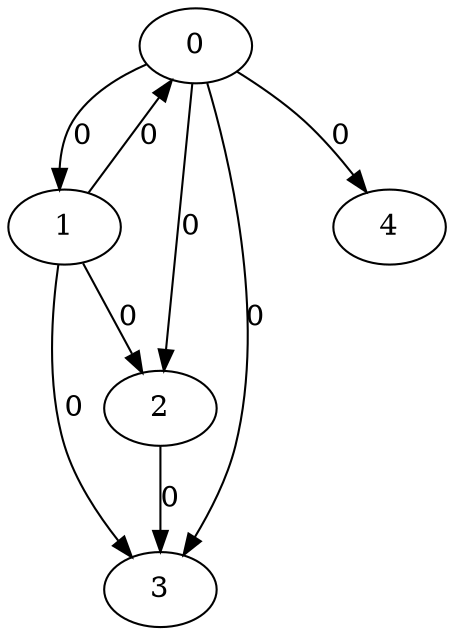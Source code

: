 // Source:303 Canonical: -1 0 0 0 0 0 -1 0 0 -1 -1 -1 -1 0 -1 -1 -1 -1 -1 -1 -1 -1 -1 -1 -1
digraph HRA_from_303_graph_000 {
  0 -> 1 [label="0"];
  0 -> 2 [label="0"];
  0 -> 3 [label="0"];
  1 -> 0 [label="0"];
  1 -> 2 [label="0"];
  1 -> 3 [label="0"];
  2 -> 3 [label="0"];
  0 -> 4 [label="0"];
}

// Source:303 Canonical: -1 0 0 0 0 0 -1 0 0 -1 -1 -1 -1 0 -1 -1 -1 -1 -1 -1 0 -1 -1 -1 -1
digraph HRA_from_303_graph_001 {
  0 -> 1 [label="0"];
  0 -> 2 [label="0"];
  0 -> 3 [label="0"];
  1 -> 0 [label="0"];
  1 -> 2 [label="0"];
  1 -> 3 [label="0"];
  2 -> 3 [label="0"];
  0 -> 4 [label="0"];
  4 -> 0 [label="0"];
}

// Source:303 Canonical: -1 0 0 0 -1 0 -1 0 0 0 -1 -1 -1 0 -1 -1 -1 -1 -1 -1 -1 -1 -1 -1 -1
digraph HRA_from_303_graph_002 {
  0 -> 1 [label="0"];
  0 -> 2 [label="0"];
  0 -> 3 [label="0"];
  1 -> 0 [label="0"];
  1 -> 2 [label="0"];
  1 -> 3 [label="0"];
  2 -> 3 [label="0"];
  1 -> 4 [label="0"];
}

// Source:303 Canonical: -1 0 0 0 0 0 -1 0 0 0 -1 -1 -1 0 -1 -1 -1 -1 -1 -1 -1 -1 -1 -1 -1
digraph HRA_from_303_graph_003 {
  0 -> 1 [label="0"];
  0 -> 2 [label="0"];
  0 -> 3 [label="0"];
  1 -> 0 [label="0"];
  1 -> 2 [label="0"];
  1 -> 3 [label="0"];
  2 -> 3 [label="0"];
  0 -> 4 [label="0"];
  1 -> 4 [label="0"];
}

// Source:303 Canonical: -1 0 0 0 -1 0 -1 0 0 0 -1 -1 -1 0 -1 -1 -1 -1 -1 -1 0 -1 -1 -1 -1
digraph HRA_from_303_graph_004 {
  0 -> 1 [label="0"];
  0 -> 2 [label="0"];
  0 -> 3 [label="0"];
  1 -> 0 [label="0"];
  1 -> 2 [label="0"];
  1 -> 3 [label="0"];
  2 -> 3 [label="0"];
  4 -> 0 [label="0"];
  1 -> 4 [label="0"];
}

// Source:303 Canonical: -1 0 0 0 0 0 -1 0 0 0 -1 -1 -1 0 -1 -1 -1 -1 -1 -1 0 -1 -1 -1 -1
digraph HRA_from_303_graph_005 {
  0 -> 1 [label="0"];
  0 -> 2 [label="0"];
  0 -> 3 [label="0"];
  1 -> 0 [label="0"];
  1 -> 2 [label="0"];
  1 -> 3 [label="0"];
  2 -> 3 [label="0"];
  0 -> 4 [label="0"];
  4 -> 0 [label="0"];
  1 -> 4 [label="0"];
}

// Source:303 Canonical: -1 0 0 0 0 0 -1 0 0 -1 -1 -1 -1 0 -1 -1 -1 -1 -1 -1 -1 0 -1 -1 -1
digraph HRA_from_303_graph_006 {
  0 -> 1 [label="0"];
  0 -> 2 [label="0"];
  0 -> 3 [label="0"];
  1 -> 0 [label="0"];
  1 -> 2 [label="0"];
  1 -> 3 [label="0"];
  2 -> 3 [label="0"];
  0 -> 4 [label="0"];
  4 -> 1 [label="0"];
}

// Source:303 Canonical: -1 0 0 0 0 0 -1 0 0 -1 -1 -1 -1 0 -1 -1 -1 -1 -1 -1 0 0 -1 -1 -1
digraph HRA_from_303_graph_007 {
  0 -> 1 [label="0"];
  0 -> 2 [label="0"];
  0 -> 3 [label="0"];
  1 -> 0 [label="0"];
  1 -> 2 [label="0"];
  1 -> 3 [label="0"];
  2 -> 3 [label="0"];
  0 -> 4 [label="0"];
  4 -> 0 [label="0"];
  4 -> 1 [label="0"];
}

// Source:303 Canonical: -1 0 0 0 -1 0 -1 0 0 0 -1 -1 -1 0 -1 -1 -1 -1 -1 -1 -1 0 -1 -1 -1
digraph HRA_from_303_graph_008 {
  0 -> 1 [label="0"];
  0 -> 2 [label="0"];
  0 -> 3 [label="0"];
  1 -> 0 [label="0"];
  1 -> 2 [label="0"];
  1 -> 3 [label="0"];
  2 -> 3 [label="0"];
  1 -> 4 [label="0"];
  4 -> 1 [label="0"];
}

// Source:303 Canonical: -1 0 0 0 0 0 -1 0 0 0 -1 -1 -1 0 -1 -1 -1 -1 -1 -1 -1 0 -1 -1 -1
digraph HRA_from_303_graph_009 {
  0 -> 1 [label="0"];
  0 -> 2 [label="0"];
  0 -> 3 [label="0"];
  1 -> 0 [label="0"];
  1 -> 2 [label="0"];
  1 -> 3 [label="0"];
  2 -> 3 [label="0"];
  0 -> 4 [label="0"];
  1 -> 4 [label="0"];
  4 -> 1 [label="0"];
}

// Source:303 Canonical: -1 0 0 0 -1 0 -1 0 0 0 -1 -1 -1 0 -1 -1 -1 -1 -1 -1 0 0 -1 -1 -1
digraph HRA_from_303_graph_010 {
  0 -> 1 [label="0"];
  0 -> 2 [label="0"];
  0 -> 3 [label="0"];
  1 -> 0 [label="0"];
  1 -> 2 [label="0"];
  1 -> 3 [label="0"];
  2 -> 3 [label="0"];
  4 -> 0 [label="0"];
  1 -> 4 [label="0"];
  4 -> 1 [label="0"];
}

// Source:303 Canonical: -1 0 0 0 0 0 -1 0 0 0 -1 -1 -1 0 -1 -1 -1 -1 -1 -1 0 0 -1 -1 -1
digraph HRA_from_303_graph_011 {
  0 -> 1 [label="0"];
  0 -> 2 [label="0"];
  0 -> 3 [label="0"];
  1 -> 0 [label="0"];
  1 -> 2 [label="0"];
  1 -> 3 [label="0"];
  2 -> 3 [label="0"];
  0 -> 4 [label="0"];
  4 -> 0 [label="0"];
  1 -> 4 [label="0"];
  4 -> 1 [label="0"];
}

// Source:303 Canonical: -1 0 0 0 -1 0 -1 0 0 -1 -1 -1 -1 0 0 -1 -1 -1 -1 -1 -1 -1 -1 -1 -1
digraph HRA_from_303_graph_012 {
  0 -> 1 [label="0"];
  0 -> 2 [label="0"];
  0 -> 3 [label="0"];
  1 -> 0 [label="0"];
  1 -> 2 [label="0"];
  1 -> 3 [label="0"];
  2 -> 3 [label="0"];
  2 -> 4 [label="0"];
}

// Source:303 Canonical: -1 0 0 0 0 0 -1 0 0 -1 -1 -1 -1 0 0 -1 -1 -1 -1 -1 -1 -1 -1 -1 -1
digraph HRA_from_303_graph_013 {
  0 -> 1 [label="0"];
  0 -> 2 [label="0"];
  0 -> 3 [label="0"];
  1 -> 0 [label="0"];
  1 -> 2 [label="0"];
  1 -> 3 [label="0"];
  2 -> 3 [label="0"];
  0 -> 4 [label="0"];
  2 -> 4 [label="0"];
}

// Source:303 Canonical: -1 0 0 0 -1 0 -1 0 0 -1 -1 -1 -1 0 0 -1 -1 -1 -1 -1 0 -1 -1 -1 -1
digraph HRA_from_303_graph_014 {
  0 -> 1 [label="0"];
  0 -> 2 [label="0"];
  0 -> 3 [label="0"];
  1 -> 0 [label="0"];
  1 -> 2 [label="0"];
  1 -> 3 [label="0"];
  2 -> 3 [label="0"];
  4 -> 0 [label="0"];
  2 -> 4 [label="0"];
}

// Source:303 Canonical: -1 0 0 0 0 0 -1 0 0 -1 -1 -1 -1 0 0 -1 -1 -1 -1 -1 0 -1 -1 -1 -1
digraph HRA_from_303_graph_015 {
  0 -> 1 [label="0"];
  0 -> 2 [label="0"];
  0 -> 3 [label="0"];
  1 -> 0 [label="0"];
  1 -> 2 [label="0"];
  1 -> 3 [label="0"];
  2 -> 3 [label="0"];
  0 -> 4 [label="0"];
  4 -> 0 [label="0"];
  2 -> 4 [label="0"];
}

// Source:303 Canonical: -1 0 0 0 -1 0 -1 0 0 0 -1 -1 -1 0 0 -1 -1 -1 -1 -1 -1 -1 -1 -1 -1
digraph HRA_from_303_graph_016 {
  0 -> 1 [label="0"];
  0 -> 2 [label="0"];
  0 -> 3 [label="0"];
  1 -> 0 [label="0"];
  1 -> 2 [label="0"];
  1 -> 3 [label="0"];
  2 -> 3 [label="0"];
  1 -> 4 [label="0"];
  2 -> 4 [label="0"];
}

// Source:303 Canonical: -1 0 0 0 0 0 -1 0 0 0 -1 -1 -1 0 0 -1 -1 -1 -1 -1 -1 -1 -1 -1 -1
digraph HRA_from_303_graph_017 {
  0 -> 1 [label="0"];
  0 -> 2 [label="0"];
  0 -> 3 [label="0"];
  1 -> 0 [label="0"];
  1 -> 2 [label="0"];
  1 -> 3 [label="0"];
  2 -> 3 [label="0"];
  0 -> 4 [label="0"];
  1 -> 4 [label="0"];
  2 -> 4 [label="0"];
}

// Source:303 Canonical: -1 0 0 0 -1 0 -1 0 0 0 -1 -1 -1 0 0 -1 -1 -1 -1 -1 0 -1 -1 -1 -1
digraph HRA_from_303_graph_018 {
  0 -> 1 [label="0"];
  0 -> 2 [label="0"];
  0 -> 3 [label="0"];
  1 -> 0 [label="0"];
  1 -> 2 [label="0"];
  1 -> 3 [label="0"];
  2 -> 3 [label="0"];
  4 -> 0 [label="0"];
  1 -> 4 [label="0"];
  2 -> 4 [label="0"];
}

// Source:303 Canonical: -1 0 0 0 0 0 -1 0 0 0 -1 -1 -1 0 0 -1 -1 -1 -1 -1 0 -1 -1 -1 -1
digraph HRA_from_303_graph_019 {
  0 -> 1 [label="0"];
  0 -> 2 [label="0"];
  0 -> 3 [label="0"];
  1 -> 0 [label="0"];
  1 -> 2 [label="0"];
  1 -> 3 [label="0"];
  2 -> 3 [label="0"];
  0 -> 4 [label="0"];
  4 -> 0 [label="0"];
  1 -> 4 [label="0"];
  2 -> 4 [label="0"];
}

// Source:303 Canonical: -1 0 0 0 -1 0 -1 0 0 -1 -1 -1 -1 0 0 -1 -1 -1 -1 -1 -1 0 -1 -1 -1
digraph HRA_from_303_graph_020 {
  0 -> 1 [label="0"];
  0 -> 2 [label="0"];
  0 -> 3 [label="0"];
  1 -> 0 [label="0"];
  1 -> 2 [label="0"];
  1 -> 3 [label="0"];
  2 -> 3 [label="0"];
  4 -> 1 [label="0"];
  2 -> 4 [label="0"];
}

// Source:303 Canonical: -1 0 0 0 0 0 -1 0 0 -1 -1 -1 -1 0 0 -1 -1 -1 -1 -1 -1 0 -1 -1 -1
digraph HRA_from_303_graph_021 {
  0 -> 1 [label="0"];
  0 -> 2 [label="0"];
  0 -> 3 [label="0"];
  1 -> 0 [label="0"];
  1 -> 2 [label="0"];
  1 -> 3 [label="0"];
  2 -> 3 [label="0"];
  0 -> 4 [label="0"];
  4 -> 1 [label="0"];
  2 -> 4 [label="0"];
}

// Source:303 Canonical: -1 0 0 0 -1 0 -1 0 0 -1 -1 -1 -1 0 0 -1 -1 -1 -1 -1 0 0 -1 -1 -1
digraph HRA_from_303_graph_022 {
  0 -> 1 [label="0"];
  0 -> 2 [label="0"];
  0 -> 3 [label="0"];
  1 -> 0 [label="0"];
  1 -> 2 [label="0"];
  1 -> 3 [label="0"];
  2 -> 3 [label="0"];
  4 -> 0 [label="0"];
  4 -> 1 [label="0"];
  2 -> 4 [label="0"];
}

// Source:303 Canonical: -1 0 0 0 0 0 -1 0 0 -1 -1 -1 -1 0 0 -1 -1 -1 -1 -1 0 0 -1 -1 -1
digraph HRA_from_303_graph_023 {
  0 -> 1 [label="0"];
  0 -> 2 [label="0"];
  0 -> 3 [label="0"];
  1 -> 0 [label="0"];
  1 -> 2 [label="0"];
  1 -> 3 [label="0"];
  2 -> 3 [label="0"];
  0 -> 4 [label="0"];
  4 -> 0 [label="0"];
  4 -> 1 [label="0"];
  2 -> 4 [label="0"];
}

// Source:303 Canonical: -1 0 0 0 -1 0 -1 0 0 0 -1 -1 -1 0 0 -1 -1 -1 -1 -1 -1 0 -1 -1 -1
digraph HRA_from_303_graph_024 {
  0 -> 1 [label="0"];
  0 -> 2 [label="0"];
  0 -> 3 [label="0"];
  1 -> 0 [label="0"];
  1 -> 2 [label="0"];
  1 -> 3 [label="0"];
  2 -> 3 [label="0"];
  1 -> 4 [label="0"];
  4 -> 1 [label="0"];
  2 -> 4 [label="0"];
}

// Source:303 Canonical: -1 0 0 0 0 0 -1 0 0 0 -1 -1 -1 0 0 -1 -1 -1 -1 -1 -1 0 -1 -1 -1
digraph HRA_from_303_graph_025 {
  0 -> 1 [label="0"];
  0 -> 2 [label="0"];
  0 -> 3 [label="0"];
  1 -> 0 [label="0"];
  1 -> 2 [label="0"];
  1 -> 3 [label="0"];
  2 -> 3 [label="0"];
  0 -> 4 [label="0"];
  1 -> 4 [label="0"];
  4 -> 1 [label="0"];
  2 -> 4 [label="0"];
}

// Source:303 Canonical: -1 0 0 0 -1 0 -1 0 0 0 -1 -1 -1 0 0 -1 -1 -1 -1 -1 0 0 -1 -1 -1
digraph HRA_from_303_graph_026 {
  0 -> 1 [label="0"];
  0 -> 2 [label="0"];
  0 -> 3 [label="0"];
  1 -> 0 [label="0"];
  1 -> 2 [label="0"];
  1 -> 3 [label="0"];
  2 -> 3 [label="0"];
  4 -> 0 [label="0"];
  1 -> 4 [label="0"];
  4 -> 1 [label="0"];
  2 -> 4 [label="0"];
}

// Source:303 Canonical: -1 0 0 0 0 0 -1 0 0 0 -1 -1 -1 0 0 -1 -1 -1 -1 -1 0 0 -1 -1 -1
digraph HRA_from_303_graph_027 {
  0 -> 1 [label="0"];
  0 -> 2 [label="0"];
  0 -> 3 [label="0"];
  1 -> 0 [label="0"];
  1 -> 2 [label="0"];
  1 -> 3 [label="0"];
  2 -> 3 [label="0"];
  0 -> 4 [label="0"];
  4 -> 0 [label="0"];
  1 -> 4 [label="0"];
  4 -> 1 [label="0"];
  2 -> 4 [label="0"];
}

// Source:303 Canonical: -1 0 0 0 0 0 -1 0 0 -1 -1 -1 -1 0 -1 -1 -1 -1 -1 -1 -1 -1 0 -1 -1
digraph HRA_from_303_graph_028 {
  0 -> 1 [label="0"];
  0 -> 2 [label="0"];
  0 -> 3 [label="0"];
  1 -> 0 [label="0"];
  1 -> 2 [label="0"];
  1 -> 3 [label="0"];
  2 -> 3 [label="0"];
  0 -> 4 [label="0"];
  4 -> 2 [label="0"];
}

// Source:303 Canonical: -1 0 0 0 0 0 -1 0 0 -1 -1 -1 -1 0 -1 -1 -1 -1 -1 -1 0 -1 0 -1 -1
digraph HRA_from_303_graph_029 {
  0 -> 1 [label="0"];
  0 -> 2 [label="0"];
  0 -> 3 [label="0"];
  1 -> 0 [label="0"];
  1 -> 2 [label="0"];
  1 -> 3 [label="0"];
  2 -> 3 [label="0"];
  0 -> 4 [label="0"];
  4 -> 0 [label="0"];
  4 -> 2 [label="0"];
}

// Source:303 Canonical: -1 0 0 0 -1 0 -1 0 0 0 -1 -1 -1 0 -1 -1 -1 -1 -1 -1 -1 -1 0 -1 -1
digraph HRA_from_303_graph_030 {
  0 -> 1 [label="0"];
  0 -> 2 [label="0"];
  0 -> 3 [label="0"];
  1 -> 0 [label="0"];
  1 -> 2 [label="0"];
  1 -> 3 [label="0"];
  2 -> 3 [label="0"];
  1 -> 4 [label="0"];
  4 -> 2 [label="0"];
}

// Source:303 Canonical: -1 0 0 0 0 0 -1 0 0 0 -1 -1 -1 0 -1 -1 -1 -1 -1 -1 -1 -1 0 -1 -1
digraph HRA_from_303_graph_031 {
  0 -> 1 [label="0"];
  0 -> 2 [label="0"];
  0 -> 3 [label="0"];
  1 -> 0 [label="0"];
  1 -> 2 [label="0"];
  1 -> 3 [label="0"];
  2 -> 3 [label="0"];
  0 -> 4 [label="0"];
  1 -> 4 [label="0"];
  4 -> 2 [label="0"];
}

// Source:303 Canonical: -1 0 0 0 -1 0 -1 0 0 0 -1 -1 -1 0 -1 -1 -1 -1 -1 -1 0 -1 0 -1 -1
digraph HRA_from_303_graph_032 {
  0 -> 1 [label="0"];
  0 -> 2 [label="0"];
  0 -> 3 [label="0"];
  1 -> 0 [label="0"];
  1 -> 2 [label="0"];
  1 -> 3 [label="0"];
  2 -> 3 [label="0"];
  4 -> 0 [label="0"];
  1 -> 4 [label="0"];
  4 -> 2 [label="0"];
}

// Source:303 Canonical: -1 0 0 0 0 0 -1 0 0 0 -1 -1 -1 0 -1 -1 -1 -1 -1 -1 0 -1 0 -1 -1
digraph HRA_from_303_graph_033 {
  0 -> 1 [label="0"];
  0 -> 2 [label="0"];
  0 -> 3 [label="0"];
  1 -> 0 [label="0"];
  1 -> 2 [label="0"];
  1 -> 3 [label="0"];
  2 -> 3 [label="0"];
  0 -> 4 [label="0"];
  4 -> 0 [label="0"];
  1 -> 4 [label="0"];
  4 -> 2 [label="0"];
}

// Source:303 Canonical: -1 0 0 0 0 0 -1 0 0 -1 -1 -1 -1 0 -1 -1 -1 -1 -1 -1 -1 0 0 -1 -1
digraph HRA_from_303_graph_034 {
  0 -> 1 [label="0"];
  0 -> 2 [label="0"];
  0 -> 3 [label="0"];
  1 -> 0 [label="0"];
  1 -> 2 [label="0"];
  1 -> 3 [label="0"];
  2 -> 3 [label="0"];
  0 -> 4 [label="0"];
  4 -> 1 [label="0"];
  4 -> 2 [label="0"];
}

// Source:303 Canonical: -1 0 0 0 0 0 -1 0 0 -1 -1 -1 -1 0 -1 -1 -1 -1 -1 -1 0 0 0 -1 -1
digraph HRA_from_303_graph_035 {
  0 -> 1 [label="0"];
  0 -> 2 [label="0"];
  0 -> 3 [label="0"];
  1 -> 0 [label="0"];
  1 -> 2 [label="0"];
  1 -> 3 [label="0"];
  2 -> 3 [label="0"];
  0 -> 4 [label="0"];
  4 -> 0 [label="0"];
  4 -> 1 [label="0"];
  4 -> 2 [label="0"];
}

// Source:303 Canonical: -1 0 0 0 -1 0 -1 0 0 0 -1 -1 -1 0 -1 -1 -1 -1 -1 -1 -1 0 0 -1 -1
digraph HRA_from_303_graph_036 {
  0 -> 1 [label="0"];
  0 -> 2 [label="0"];
  0 -> 3 [label="0"];
  1 -> 0 [label="0"];
  1 -> 2 [label="0"];
  1 -> 3 [label="0"];
  2 -> 3 [label="0"];
  1 -> 4 [label="0"];
  4 -> 1 [label="0"];
  4 -> 2 [label="0"];
}

// Source:303 Canonical: -1 0 0 0 0 0 -1 0 0 0 -1 -1 -1 0 -1 -1 -1 -1 -1 -1 -1 0 0 -1 -1
digraph HRA_from_303_graph_037 {
  0 -> 1 [label="0"];
  0 -> 2 [label="0"];
  0 -> 3 [label="0"];
  1 -> 0 [label="0"];
  1 -> 2 [label="0"];
  1 -> 3 [label="0"];
  2 -> 3 [label="0"];
  0 -> 4 [label="0"];
  1 -> 4 [label="0"];
  4 -> 1 [label="0"];
  4 -> 2 [label="0"];
}

// Source:303 Canonical: -1 0 0 0 -1 0 -1 0 0 0 -1 -1 -1 0 -1 -1 -1 -1 -1 -1 0 0 0 -1 -1
digraph HRA_from_303_graph_038 {
  0 -> 1 [label="0"];
  0 -> 2 [label="0"];
  0 -> 3 [label="0"];
  1 -> 0 [label="0"];
  1 -> 2 [label="0"];
  1 -> 3 [label="0"];
  2 -> 3 [label="0"];
  4 -> 0 [label="0"];
  1 -> 4 [label="0"];
  4 -> 1 [label="0"];
  4 -> 2 [label="0"];
}

// Source:303 Canonical: -1 0 0 0 0 0 -1 0 0 0 -1 -1 -1 0 -1 -1 -1 -1 -1 -1 0 0 0 -1 -1
digraph HRA_from_303_graph_039 {
  0 -> 1 [label="0"];
  0 -> 2 [label="0"];
  0 -> 3 [label="0"];
  1 -> 0 [label="0"];
  1 -> 2 [label="0"];
  1 -> 3 [label="0"];
  2 -> 3 [label="0"];
  0 -> 4 [label="0"];
  4 -> 0 [label="0"];
  1 -> 4 [label="0"];
  4 -> 1 [label="0"];
  4 -> 2 [label="0"];
}

// Source:303 Canonical: -1 0 0 0 -1 0 -1 0 0 -1 -1 -1 -1 0 0 -1 -1 -1 -1 -1 -1 -1 0 -1 -1
digraph HRA_from_303_graph_040 {
  0 -> 1 [label="0"];
  0 -> 2 [label="0"];
  0 -> 3 [label="0"];
  1 -> 0 [label="0"];
  1 -> 2 [label="0"];
  1 -> 3 [label="0"];
  2 -> 3 [label="0"];
  2 -> 4 [label="0"];
  4 -> 2 [label="0"];
}

// Source:303 Canonical: -1 0 0 0 0 0 -1 0 0 -1 -1 -1 -1 0 0 -1 -1 -1 -1 -1 -1 -1 0 -1 -1
digraph HRA_from_303_graph_041 {
  0 -> 1 [label="0"];
  0 -> 2 [label="0"];
  0 -> 3 [label="0"];
  1 -> 0 [label="0"];
  1 -> 2 [label="0"];
  1 -> 3 [label="0"];
  2 -> 3 [label="0"];
  0 -> 4 [label="0"];
  2 -> 4 [label="0"];
  4 -> 2 [label="0"];
}

// Source:303 Canonical: -1 0 0 0 -1 0 -1 0 0 -1 -1 -1 -1 0 0 -1 -1 -1 -1 -1 0 -1 0 -1 -1
digraph HRA_from_303_graph_042 {
  0 -> 1 [label="0"];
  0 -> 2 [label="0"];
  0 -> 3 [label="0"];
  1 -> 0 [label="0"];
  1 -> 2 [label="0"];
  1 -> 3 [label="0"];
  2 -> 3 [label="0"];
  4 -> 0 [label="0"];
  2 -> 4 [label="0"];
  4 -> 2 [label="0"];
}

// Source:303 Canonical: -1 0 0 0 0 0 -1 0 0 -1 -1 -1 -1 0 0 -1 -1 -1 -1 -1 0 -1 0 -1 -1
digraph HRA_from_303_graph_043 {
  0 -> 1 [label="0"];
  0 -> 2 [label="0"];
  0 -> 3 [label="0"];
  1 -> 0 [label="0"];
  1 -> 2 [label="0"];
  1 -> 3 [label="0"];
  2 -> 3 [label="0"];
  0 -> 4 [label="0"];
  4 -> 0 [label="0"];
  2 -> 4 [label="0"];
  4 -> 2 [label="0"];
}

// Source:303 Canonical: -1 0 0 0 -1 0 -1 0 0 0 -1 -1 -1 0 0 -1 -1 -1 -1 -1 -1 -1 0 -1 -1
digraph HRA_from_303_graph_044 {
  0 -> 1 [label="0"];
  0 -> 2 [label="0"];
  0 -> 3 [label="0"];
  1 -> 0 [label="0"];
  1 -> 2 [label="0"];
  1 -> 3 [label="0"];
  2 -> 3 [label="0"];
  1 -> 4 [label="0"];
  2 -> 4 [label="0"];
  4 -> 2 [label="0"];
}

// Source:303 Canonical: -1 0 0 0 0 0 -1 0 0 0 -1 -1 -1 0 0 -1 -1 -1 -1 -1 -1 -1 0 -1 -1
digraph HRA_from_303_graph_045 {
  0 -> 1 [label="0"];
  0 -> 2 [label="0"];
  0 -> 3 [label="0"];
  1 -> 0 [label="0"];
  1 -> 2 [label="0"];
  1 -> 3 [label="0"];
  2 -> 3 [label="0"];
  0 -> 4 [label="0"];
  1 -> 4 [label="0"];
  2 -> 4 [label="0"];
  4 -> 2 [label="0"];
}

// Source:303 Canonical: -1 0 0 0 -1 0 -1 0 0 0 -1 -1 -1 0 0 -1 -1 -1 -1 -1 0 -1 0 -1 -1
digraph HRA_from_303_graph_046 {
  0 -> 1 [label="0"];
  0 -> 2 [label="0"];
  0 -> 3 [label="0"];
  1 -> 0 [label="0"];
  1 -> 2 [label="0"];
  1 -> 3 [label="0"];
  2 -> 3 [label="0"];
  4 -> 0 [label="0"];
  1 -> 4 [label="0"];
  2 -> 4 [label="0"];
  4 -> 2 [label="0"];
}

// Source:303 Canonical: -1 0 0 0 0 0 -1 0 0 0 -1 -1 -1 0 0 -1 -1 -1 -1 -1 0 -1 0 -1 -1
digraph HRA_from_303_graph_047 {
  0 -> 1 [label="0"];
  0 -> 2 [label="0"];
  0 -> 3 [label="0"];
  1 -> 0 [label="0"];
  1 -> 2 [label="0"];
  1 -> 3 [label="0"];
  2 -> 3 [label="0"];
  0 -> 4 [label="0"];
  4 -> 0 [label="0"];
  1 -> 4 [label="0"];
  2 -> 4 [label="0"];
  4 -> 2 [label="0"];
}

// Source:303 Canonical: -1 0 0 0 -1 0 -1 0 0 -1 -1 -1 -1 0 0 -1 -1 -1 -1 -1 -1 0 0 -1 -1
digraph HRA_from_303_graph_048 {
  0 -> 1 [label="0"];
  0 -> 2 [label="0"];
  0 -> 3 [label="0"];
  1 -> 0 [label="0"];
  1 -> 2 [label="0"];
  1 -> 3 [label="0"];
  2 -> 3 [label="0"];
  4 -> 1 [label="0"];
  2 -> 4 [label="0"];
  4 -> 2 [label="0"];
}

// Source:303 Canonical: -1 0 0 0 0 0 -1 0 0 -1 -1 -1 -1 0 0 -1 -1 -1 -1 -1 -1 0 0 -1 -1
digraph HRA_from_303_graph_049 {
  0 -> 1 [label="0"];
  0 -> 2 [label="0"];
  0 -> 3 [label="0"];
  1 -> 0 [label="0"];
  1 -> 2 [label="0"];
  1 -> 3 [label="0"];
  2 -> 3 [label="0"];
  0 -> 4 [label="0"];
  4 -> 1 [label="0"];
  2 -> 4 [label="0"];
  4 -> 2 [label="0"];
}

// Source:303 Canonical: -1 0 0 0 -1 0 -1 0 0 -1 -1 -1 -1 0 0 -1 -1 -1 -1 -1 0 0 0 -1 -1
digraph HRA_from_303_graph_050 {
  0 -> 1 [label="0"];
  0 -> 2 [label="0"];
  0 -> 3 [label="0"];
  1 -> 0 [label="0"];
  1 -> 2 [label="0"];
  1 -> 3 [label="0"];
  2 -> 3 [label="0"];
  4 -> 0 [label="0"];
  4 -> 1 [label="0"];
  2 -> 4 [label="0"];
  4 -> 2 [label="0"];
}

// Source:303 Canonical: -1 0 0 0 0 0 -1 0 0 -1 -1 -1 -1 0 0 -1 -1 -1 -1 -1 0 0 0 -1 -1
digraph HRA_from_303_graph_051 {
  0 -> 1 [label="0"];
  0 -> 2 [label="0"];
  0 -> 3 [label="0"];
  1 -> 0 [label="0"];
  1 -> 2 [label="0"];
  1 -> 3 [label="0"];
  2 -> 3 [label="0"];
  0 -> 4 [label="0"];
  4 -> 0 [label="0"];
  4 -> 1 [label="0"];
  2 -> 4 [label="0"];
  4 -> 2 [label="0"];
}

// Source:303 Canonical: -1 0 0 0 -1 0 -1 0 0 0 -1 -1 -1 0 0 -1 -1 -1 -1 -1 -1 0 0 -1 -1
digraph HRA_from_303_graph_052 {
  0 -> 1 [label="0"];
  0 -> 2 [label="0"];
  0 -> 3 [label="0"];
  1 -> 0 [label="0"];
  1 -> 2 [label="0"];
  1 -> 3 [label="0"];
  2 -> 3 [label="0"];
  1 -> 4 [label="0"];
  4 -> 1 [label="0"];
  2 -> 4 [label="0"];
  4 -> 2 [label="0"];
}

// Source:303 Canonical: -1 0 0 0 0 0 -1 0 0 0 -1 -1 -1 0 0 -1 -1 -1 -1 -1 -1 0 0 -1 -1
digraph HRA_from_303_graph_053 {
  0 -> 1 [label="0"];
  0 -> 2 [label="0"];
  0 -> 3 [label="0"];
  1 -> 0 [label="0"];
  1 -> 2 [label="0"];
  1 -> 3 [label="0"];
  2 -> 3 [label="0"];
  0 -> 4 [label="0"];
  1 -> 4 [label="0"];
  4 -> 1 [label="0"];
  2 -> 4 [label="0"];
  4 -> 2 [label="0"];
}

// Source:303 Canonical: -1 0 0 0 -1 0 -1 0 0 0 -1 -1 -1 0 0 -1 -1 -1 -1 -1 0 0 0 -1 -1
digraph HRA_from_303_graph_054 {
  0 -> 1 [label="0"];
  0 -> 2 [label="0"];
  0 -> 3 [label="0"];
  1 -> 0 [label="0"];
  1 -> 2 [label="0"];
  1 -> 3 [label="0"];
  2 -> 3 [label="0"];
  4 -> 0 [label="0"];
  1 -> 4 [label="0"];
  4 -> 1 [label="0"];
  2 -> 4 [label="0"];
  4 -> 2 [label="0"];
}

// Source:303 Canonical: -1 0 0 0 0 0 -1 0 0 0 -1 -1 -1 0 0 -1 -1 -1 -1 -1 0 0 0 -1 -1
digraph HRA_from_303_graph_055 {
  0 -> 1 [label="0"];
  0 -> 2 [label="0"];
  0 -> 3 [label="0"];
  1 -> 0 [label="0"];
  1 -> 2 [label="0"];
  1 -> 3 [label="0"];
  2 -> 3 [label="0"];
  0 -> 4 [label="0"];
  4 -> 0 [label="0"];
  1 -> 4 [label="0"];
  4 -> 1 [label="0"];
  2 -> 4 [label="0"];
  4 -> 2 [label="0"];
}

// Source:303 Canonical: -1 0 0 0 -1 0 -1 0 0 -1 -1 -1 -1 0 -1 -1 -1 -1 -1 0 -1 -1 -1 -1 -1
digraph HRA_from_303_graph_056 {
  0 -> 1 [label="0"];
  0 -> 2 [label="0"];
  0 -> 3 [label="0"];
  1 -> 0 [label="0"];
  1 -> 2 [label="0"];
  1 -> 3 [label="0"];
  2 -> 3 [label="0"];
  3 -> 4 [label="0"];
}

// Source:303 Canonical: -1 0 0 0 0 0 -1 0 0 -1 -1 -1 -1 0 -1 -1 -1 -1 -1 0 -1 -1 -1 -1 -1
digraph HRA_from_303_graph_057 {
  0 -> 1 [label="0"];
  0 -> 2 [label="0"];
  0 -> 3 [label="0"];
  1 -> 0 [label="0"];
  1 -> 2 [label="0"];
  1 -> 3 [label="0"];
  2 -> 3 [label="0"];
  0 -> 4 [label="0"];
  3 -> 4 [label="0"];
}

// Source:303 Canonical: -1 0 0 0 -1 0 -1 0 0 -1 -1 -1 -1 0 -1 -1 -1 -1 -1 0 0 -1 -1 -1 -1
digraph HRA_from_303_graph_058 {
  0 -> 1 [label="0"];
  0 -> 2 [label="0"];
  0 -> 3 [label="0"];
  1 -> 0 [label="0"];
  1 -> 2 [label="0"];
  1 -> 3 [label="0"];
  2 -> 3 [label="0"];
  4 -> 0 [label="0"];
  3 -> 4 [label="0"];
}

// Source:303 Canonical: -1 0 0 0 0 0 -1 0 0 -1 -1 -1 -1 0 -1 -1 -1 -1 -1 0 0 -1 -1 -1 -1
digraph HRA_from_303_graph_059 {
  0 -> 1 [label="0"];
  0 -> 2 [label="0"];
  0 -> 3 [label="0"];
  1 -> 0 [label="0"];
  1 -> 2 [label="0"];
  1 -> 3 [label="0"];
  2 -> 3 [label="0"];
  0 -> 4 [label="0"];
  4 -> 0 [label="0"];
  3 -> 4 [label="0"];
}

// Source:303 Canonical: -1 0 0 0 -1 0 -1 0 0 0 -1 -1 -1 0 -1 -1 -1 -1 -1 0 -1 -1 -1 -1 -1
digraph HRA_from_303_graph_060 {
  0 -> 1 [label="0"];
  0 -> 2 [label="0"];
  0 -> 3 [label="0"];
  1 -> 0 [label="0"];
  1 -> 2 [label="0"];
  1 -> 3 [label="0"];
  2 -> 3 [label="0"];
  1 -> 4 [label="0"];
  3 -> 4 [label="0"];
}

// Source:303 Canonical: -1 0 0 0 0 0 -1 0 0 0 -1 -1 -1 0 -1 -1 -1 -1 -1 0 -1 -1 -1 -1 -1
digraph HRA_from_303_graph_061 {
  0 -> 1 [label="0"];
  0 -> 2 [label="0"];
  0 -> 3 [label="0"];
  1 -> 0 [label="0"];
  1 -> 2 [label="0"];
  1 -> 3 [label="0"];
  2 -> 3 [label="0"];
  0 -> 4 [label="0"];
  1 -> 4 [label="0"];
  3 -> 4 [label="0"];
}

// Source:303 Canonical: -1 0 0 0 -1 0 -1 0 0 0 -1 -1 -1 0 -1 -1 -1 -1 -1 0 0 -1 -1 -1 -1
digraph HRA_from_303_graph_062 {
  0 -> 1 [label="0"];
  0 -> 2 [label="0"];
  0 -> 3 [label="0"];
  1 -> 0 [label="0"];
  1 -> 2 [label="0"];
  1 -> 3 [label="0"];
  2 -> 3 [label="0"];
  4 -> 0 [label="0"];
  1 -> 4 [label="0"];
  3 -> 4 [label="0"];
}

// Source:303 Canonical: -1 0 0 0 0 0 -1 0 0 0 -1 -1 -1 0 -1 -1 -1 -1 -1 0 0 -1 -1 -1 -1
digraph HRA_from_303_graph_063 {
  0 -> 1 [label="0"];
  0 -> 2 [label="0"];
  0 -> 3 [label="0"];
  1 -> 0 [label="0"];
  1 -> 2 [label="0"];
  1 -> 3 [label="0"];
  2 -> 3 [label="0"];
  0 -> 4 [label="0"];
  4 -> 0 [label="0"];
  1 -> 4 [label="0"];
  3 -> 4 [label="0"];
}

// Source:303 Canonical: -1 0 0 0 -1 0 -1 0 0 -1 -1 -1 -1 0 -1 -1 -1 -1 -1 0 -1 0 -1 -1 -1
digraph HRA_from_303_graph_064 {
  0 -> 1 [label="0"];
  0 -> 2 [label="0"];
  0 -> 3 [label="0"];
  1 -> 0 [label="0"];
  1 -> 2 [label="0"];
  1 -> 3 [label="0"];
  2 -> 3 [label="0"];
  4 -> 1 [label="0"];
  3 -> 4 [label="0"];
}

// Source:303 Canonical: -1 0 0 0 0 0 -1 0 0 -1 -1 -1 -1 0 -1 -1 -1 -1 -1 0 -1 0 -1 -1 -1
digraph HRA_from_303_graph_065 {
  0 -> 1 [label="0"];
  0 -> 2 [label="0"];
  0 -> 3 [label="0"];
  1 -> 0 [label="0"];
  1 -> 2 [label="0"];
  1 -> 3 [label="0"];
  2 -> 3 [label="0"];
  0 -> 4 [label="0"];
  4 -> 1 [label="0"];
  3 -> 4 [label="0"];
}

// Source:303 Canonical: -1 0 0 0 -1 0 -1 0 0 -1 -1 -1 -1 0 -1 -1 -1 -1 -1 0 0 0 -1 -1 -1
digraph HRA_from_303_graph_066 {
  0 -> 1 [label="0"];
  0 -> 2 [label="0"];
  0 -> 3 [label="0"];
  1 -> 0 [label="0"];
  1 -> 2 [label="0"];
  1 -> 3 [label="0"];
  2 -> 3 [label="0"];
  4 -> 0 [label="0"];
  4 -> 1 [label="0"];
  3 -> 4 [label="0"];
}

// Source:303 Canonical: -1 0 0 0 0 0 -1 0 0 -1 -1 -1 -1 0 -1 -1 -1 -1 -1 0 0 0 -1 -1 -1
digraph HRA_from_303_graph_067 {
  0 -> 1 [label="0"];
  0 -> 2 [label="0"];
  0 -> 3 [label="0"];
  1 -> 0 [label="0"];
  1 -> 2 [label="0"];
  1 -> 3 [label="0"];
  2 -> 3 [label="0"];
  0 -> 4 [label="0"];
  4 -> 0 [label="0"];
  4 -> 1 [label="0"];
  3 -> 4 [label="0"];
}

// Source:303 Canonical: -1 0 0 0 -1 0 -1 0 0 0 -1 -1 -1 0 -1 -1 -1 -1 -1 0 -1 0 -1 -1 -1
digraph HRA_from_303_graph_068 {
  0 -> 1 [label="0"];
  0 -> 2 [label="0"];
  0 -> 3 [label="0"];
  1 -> 0 [label="0"];
  1 -> 2 [label="0"];
  1 -> 3 [label="0"];
  2 -> 3 [label="0"];
  1 -> 4 [label="0"];
  4 -> 1 [label="0"];
  3 -> 4 [label="0"];
}

// Source:303 Canonical: -1 0 0 0 0 0 -1 0 0 0 -1 -1 -1 0 -1 -1 -1 -1 -1 0 -1 0 -1 -1 -1
digraph HRA_from_303_graph_069 {
  0 -> 1 [label="0"];
  0 -> 2 [label="0"];
  0 -> 3 [label="0"];
  1 -> 0 [label="0"];
  1 -> 2 [label="0"];
  1 -> 3 [label="0"];
  2 -> 3 [label="0"];
  0 -> 4 [label="0"];
  1 -> 4 [label="0"];
  4 -> 1 [label="0"];
  3 -> 4 [label="0"];
}

// Source:303 Canonical: -1 0 0 0 -1 0 -1 0 0 0 -1 -1 -1 0 -1 -1 -1 -1 -1 0 0 0 -1 -1 -1
digraph HRA_from_303_graph_070 {
  0 -> 1 [label="0"];
  0 -> 2 [label="0"];
  0 -> 3 [label="0"];
  1 -> 0 [label="0"];
  1 -> 2 [label="0"];
  1 -> 3 [label="0"];
  2 -> 3 [label="0"];
  4 -> 0 [label="0"];
  1 -> 4 [label="0"];
  4 -> 1 [label="0"];
  3 -> 4 [label="0"];
}

// Source:303 Canonical: -1 0 0 0 0 0 -1 0 0 0 -1 -1 -1 0 -1 -1 -1 -1 -1 0 0 0 -1 -1 -1
digraph HRA_from_303_graph_071 {
  0 -> 1 [label="0"];
  0 -> 2 [label="0"];
  0 -> 3 [label="0"];
  1 -> 0 [label="0"];
  1 -> 2 [label="0"];
  1 -> 3 [label="0"];
  2 -> 3 [label="0"];
  0 -> 4 [label="0"];
  4 -> 0 [label="0"];
  1 -> 4 [label="0"];
  4 -> 1 [label="0"];
  3 -> 4 [label="0"];
}

// Source:303 Canonical: -1 0 0 0 -1 0 -1 0 0 -1 -1 -1 -1 0 0 -1 -1 -1 -1 0 -1 -1 -1 -1 -1
digraph HRA_from_303_graph_072 {
  0 -> 1 [label="0"];
  0 -> 2 [label="0"];
  0 -> 3 [label="0"];
  1 -> 0 [label="0"];
  1 -> 2 [label="0"];
  1 -> 3 [label="0"];
  2 -> 3 [label="0"];
  2 -> 4 [label="0"];
  3 -> 4 [label="0"];
}

// Source:303 Canonical: -1 0 0 0 0 0 -1 0 0 -1 -1 -1 -1 0 0 -1 -1 -1 -1 0 -1 -1 -1 -1 -1
digraph HRA_from_303_graph_073 {
  0 -> 1 [label="0"];
  0 -> 2 [label="0"];
  0 -> 3 [label="0"];
  1 -> 0 [label="0"];
  1 -> 2 [label="0"];
  1 -> 3 [label="0"];
  2 -> 3 [label="0"];
  0 -> 4 [label="0"];
  2 -> 4 [label="0"];
  3 -> 4 [label="0"];
}

// Source:303 Canonical: -1 0 0 0 -1 0 -1 0 0 -1 -1 -1 -1 0 0 -1 -1 -1 -1 0 0 -1 -1 -1 -1
digraph HRA_from_303_graph_074 {
  0 -> 1 [label="0"];
  0 -> 2 [label="0"];
  0 -> 3 [label="0"];
  1 -> 0 [label="0"];
  1 -> 2 [label="0"];
  1 -> 3 [label="0"];
  2 -> 3 [label="0"];
  4 -> 0 [label="0"];
  2 -> 4 [label="0"];
  3 -> 4 [label="0"];
}

// Source:303 Canonical: -1 0 0 0 0 0 -1 0 0 -1 -1 -1 -1 0 0 -1 -1 -1 -1 0 0 -1 -1 -1 -1
digraph HRA_from_303_graph_075 {
  0 -> 1 [label="0"];
  0 -> 2 [label="0"];
  0 -> 3 [label="0"];
  1 -> 0 [label="0"];
  1 -> 2 [label="0"];
  1 -> 3 [label="0"];
  2 -> 3 [label="0"];
  0 -> 4 [label="0"];
  4 -> 0 [label="0"];
  2 -> 4 [label="0"];
  3 -> 4 [label="0"];
}

// Source:303 Canonical: -1 0 0 0 -1 0 -1 0 0 0 -1 -1 -1 0 0 -1 -1 -1 -1 0 -1 -1 -1 -1 -1
digraph HRA_from_303_graph_076 {
  0 -> 1 [label="0"];
  0 -> 2 [label="0"];
  0 -> 3 [label="0"];
  1 -> 0 [label="0"];
  1 -> 2 [label="0"];
  1 -> 3 [label="0"];
  2 -> 3 [label="0"];
  1 -> 4 [label="0"];
  2 -> 4 [label="0"];
  3 -> 4 [label="0"];
}

// Source:303 Canonical: -1 0 0 0 0 0 -1 0 0 0 -1 -1 -1 0 0 -1 -1 -1 -1 0 -1 -1 -1 -1 -1
digraph HRA_from_303_graph_077 {
  0 -> 1 [label="0"];
  0 -> 2 [label="0"];
  0 -> 3 [label="0"];
  1 -> 0 [label="0"];
  1 -> 2 [label="0"];
  1 -> 3 [label="0"];
  2 -> 3 [label="0"];
  0 -> 4 [label="0"];
  1 -> 4 [label="0"];
  2 -> 4 [label="0"];
  3 -> 4 [label="0"];
}

// Source:303 Canonical: -1 0 0 0 -1 0 -1 0 0 0 -1 -1 -1 0 0 -1 -1 -1 -1 0 0 -1 -1 -1 -1
digraph HRA_from_303_graph_078 {
  0 -> 1 [label="0"];
  0 -> 2 [label="0"];
  0 -> 3 [label="0"];
  1 -> 0 [label="0"];
  1 -> 2 [label="0"];
  1 -> 3 [label="0"];
  2 -> 3 [label="0"];
  4 -> 0 [label="0"];
  1 -> 4 [label="0"];
  2 -> 4 [label="0"];
  3 -> 4 [label="0"];
}

// Source:303 Canonical: -1 0 0 0 0 0 -1 0 0 0 -1 -1 -1 0 0 -1 -1 -1 -1 0 0 -1 -1 -1 -1
digraph HRA_from_303_graph_079 {
  0 -> 1 [label="0"];
  0 -> 2 [label="0"];
  0 -> 3 [label="0"];
  1 -> 0 [label="0"];
  1 -> 2 [label="0"];
  1 -> 3 [label="0"];
  2 -> 3 [label="0"];
  0 -> 4 [label="0"];
  4 -> 0 [label="0"];
  1 -> 4 [label="0"];
  2 -> 4 [label="0"];
  3 -> 4 [label="0"];
}

// Source:303 Canonical: -1 0 0 0 -1 0 -1 0 0 -1 -1 -1 -1 0 0 -1 -1 -1 -1 0 -1 0 -1 -1 -1
digraph HRA_from_303_graph_080 {
  0 -> 1 [label="0"];
  0 -> 2 [label="0"];
  0 -> 3 [label="0"];
  1 -> 0 [label="0"];
  1 -> 2 [label="0"];
  1 -> 3 [label="0"];
  2 -> 3 [label="0"];
  4 -> 1 [label="0"];
  2 -> 4 [label="0"];
  3 -> 4 [label="0"];
}

// Source:303 Canonical: -1 0 0 0 0 0 -1 0 0 -1 -1 -1 -1 0 0 -1 -1 -1 -1 0 -1 0 -1 -1 -1
digraph HRA_from_303_graph_081 {
  0 -> 1 [label="0"];
  0 -> 2 [label="0"];
  0 -> 3 [label="0"];
  1 -> 0 [label="0"];
  1 -> 2 [label="0"];
  1 -> 3 [label="0"];
  2 -> 3 [label="0"];
  0 -> 4 [label="0"];
  4 -> 1 [label="0"];
  2 -> 4 [label="0"];
  3 -> 4 [label="0"];
}

// Source:303 Canonical: -1 0 0 0 -1 0 -1 0 0 -1 -1 -1 -1 0 0 -1 -1 -1 -1 0 0 0 -1 -1 -1
digraph HRA_from_303_graph_082 {
  0 -> 1 [label="0"];
  0 -> 2 [label="0"];
  0 -> 3 [label="0"];
  1 -> 0 [label="0"];
  1 -> 2 [label="0"];
  1 -> 3 [label="0"];
  2 -> 3 [label="0"];
  4 -> 0 [label="0"];
  4 -> 1 [label="0"];
  2 -> 4 [label="0"];
  3 -> 4 [label="0"];
}

// Source:303 Canonical: -1 0 0 0 0 0 -1 0 0 -1 -1 -1 -1 0 0 -1 -1 -1 -1 0 0 0 -1 -1 -1
digraph HRA_from_303_graph_083 {
  0 -> 1 [label="0"];
  0 -> 2 [label="0"];
  0 -> 3 [label="0"];
  1 -> 0 [label="0"];
  1 -> 2 [label="0"];
  1 -> 3 [label="0"];
  2 -> 3 [label="0"];
  0 -> 4 [label="0"];
  4 -> 0 [label="0"];
  4 -> 1 [label="0"];
  2 -> 4 [label="0"];
  3 -> 4 [label="0"];
}

// Source:303 Canonical: -1 0 0 0 -1 0 -1 0 0 0 -1 -1 -1 0 0 -1 -1 -1 -1 0 -1 0 -1 -1 -1
digraph HRA_from_303_graph_084 {
  0 -> 1 [label="0"];
  0 -> 2 [label="0"];
  0 -> 3 [label="0"];
  1 -> 0 [label="0"];
  1 -> 2 [label="0"];
  1 -> 3 [label="0"];
  2 -> 3 [label="0"];
  1 -> 4 [label="0"];
  4 -> 1 [label="0"];
  2 -> 4 [label="0"];
  3 -> 4 [label="0"];
}

// Source:303 Canonical: -1 0 0 0 0 0 -1 0 0 0 -1 -1 -1 0 0 -1 -1 -1 -1 0 -1 0 -1 -1 -1
digraph HRA_from_303_graph_085 {
  0 -> 1 [label="0"];
  0 -> 2 [label="0"];
  0 -> 3 [label="0"];
  1 -> 0 [label="0"];
  1 -> 2 [label="0"];
  1 -> 3 [label="0"];
  2 -> 3 [label="0"];
  0 -> 4 [label="0"];
  1 -> 4 [label="0"];
  4 -> 1 [label="0"];
  2 -> 4 [label="0"];
  3 -> 4 [label="0"];
}

// Source:303 Canonical: -1 0 0 0 -1 0 -1 0 0 0 -1 -1 -1 0 0 -1 -1 -1 -1 0 0 0 -1 -1 -1
digraph HRA_from_303_graph_086 {
  0 -> 1 [label="0"];
  0 -> 2 [label="0"];
  0 -> 3 [label="0"];
  1 -> 0 [label="0"];
  1 -> 2 [label="0"];
  1 -> 3 [label="0"];
  2 -> 3 [label="0"];
  4 -> 0 [label="0"];
  1 -> 4 [label="0"];
  4 -> 1 [label="0"];
  2 -> 4 [label="0"];
  3 -> 4 [label="0"];
}

// Source:303 Canonical: -1 0 0 0 0 0 -1 0 0 0 -1 -1 -1 0 0 -1 -1 -1 -1 0 0 0 -1 -1 -1
digraph HRA_from_303_graph_087 {
  0 -> 1 [label="0"];
  0 -> 2 [label="0"];
  0 -> 3 [label="0"];
  1 -> 0 [label="0"];
  1 -> 2 [label="0"];
  1 -> 3 [label="0"];
  2 -> 3 [label="0"];
  0 -> 4 [label="0"];
  4 -> 0 [label="0"];
  1 -> 4 [label="0"];
  4 -> 1 [label="0"];
  2 -> 4 [label="0"];
  3 -> 4 [label="0"];
}

// Source:303 Canonical: -1 0 0 0 -1 0 -1 0 0 -1 -1 -1 -1 0 -1 -1 -1 -1 -1 0 -1 -1 0 -1 -1
digraph HRA_from_303_graph_088 {
  0 -> 1 [label="0"];
  0 -> 2 [label="0"];
  0 -> 3 [label="0"];
  1 -> 0 [label="0"];
  1 -> 2 [label="0"];
  1 -> 3 [label="0"];
  2 -> 3 [label="0"];
  4 -> 2 [label="0"];
  3 -> 4 [label="0"];
}

// Source:303 Canonical: -1 0 0 0 0 0 -1 0 0 -1 -1 -1 -1 0 -1 -1 -1 -1 -1 0 -1 -1 0 -1 -1
digraph HRA_from_303_graph_089 {
  0 -> 1 [label="0"];
  0 -> 2 [label="0"];
  0 -> 3 [label="0"];
  1 -> 0 [label="0"];
  1 -> 2 [label="0"];
  1 -> 3 [label="0"];
  2 -> 3 [label="0"];
  0 -> 4 [label="0"];
  4 -> 2 [label="0"];
  3 -> 4 [label="0"];
}

// Source:303 Canonical: -1 0 0 0 -1 0 -1 0 0 -1 -1 -1 -1 0 -1 -1 -1 -1 -1 0 0 -1 0 -1 -1
digraph HRA_from_303_graph_090 {
  0 -> 1 [label="0"];
  0 -> 2 [label="0"];
  0 -> 3 [label="0"];
  1 -> 0 [label="0"];
  1 -> 2 [label="0"];
  1 -> 3 [label="0"];
  2 -> 3 [label="0"];
  4 -> 0 [label="0"];
  4 -> 2 [label="0"];
  3 -> 4 [label="0"];
}

// Source:303 Canonical: -1 0 0 0 0 0 -1 0 0 -1 -1 -1 -1 0 -1 -1 -1 -1 -1 0 0 -1 0 -1 -1
digraph HRA_from_303_graph_091 {
  0 -> 1 [label="0"];
  0 -> 2 [label="0"];
  0 -> 3 [label="0"];
  1 -> 0 [label="0"];
  1 -> 2 [label="0"];
  1 -> 3 [label="0"];
  2 -> 3 [label="0"];
  0 -> 4 [label="0"];
  4 -> 0 [label="0"];
  4 -> 2 [label="0"];
  3 -> 4 [label="0"];
}

// Source:303 Canonical: -1 0 0 0 -1 0 -1 0 0 0 -1 -1 -1 0 -1 -1 -1 -1 -1 0 -1 -1 0 -1 -1
digraph HRA_from_303_graph_092 {
  0 -> 1 [label="0"];
  0 -> 2 [label="0"];
  0 -> 3 [label="0"];
  1 -> 0 [label="0"];
  1 -> 2 [label="0"];
  1 -> 3 [label="0"];
  2 -> 3 [label="0"];
  1 -> 4 [label="0"];
  4 -> 2 [label="0"];
  3 -> 4 [label="0"];
}

// Source:303 Canonical: -1 0 0 0 0 0 -1 0 0 0 -1 -1 -1 0 -1 -1 -1 -1 -1 0 -1 -1 0 -1 -1
digraph HRA_from_303_graph_093 {
  0 -> 1 [label="0"];
  0 -> 2 [label="0"];
  0 -> 3 [label="0"];
  1 -> 0 [label="0"];
  1 -> 2 [label="0"];
  1 -> 3 [label="0"];
  2 -> 3 [label="0"];
  0 -> 4 [label="0"];
  1 -> 4 [label="0"];
  4 -> 2 [label="0"];
  3 -> 4 [label="0"];
}

// Source:303 Canonical: -1 0 0 0 -1 0 -1 0 0 0 -1 -1 -1 0 -1 -1 -1 -1 -1 0 0 -1 0 -1 -1
digraph HRA_from_303_graph_094 {
  0 -> 1 [label="0"];
  0 -> 2 [label="0"];
  0 -> 3 [label="0"];
  1 -> 0 [label="0"];
  1 -> 2 [label="0"];
  1 -> 3 [label="0"];
  2 -> 3 [label="0"];
  4 -> 0 [label="0"];
  1 -> 4 [label="0"];
  4 -> 2 [label="0"];
  3 -> 4 [label="0"];
}

// Source:303 Canonical: -1 0 0 0 0 0 -1 0 0 0 -1 -1 -1 0 -1 -1 -1 -1 -1 0 0 -1 0 -1 -1
digraph HRA_from_303_graph_095 {
  0 -> 1 [label="0"];
  0 -> 2 [label="0"];
  0 -> 3 [label="0"];
  1 -> 0 [label="0"];
  1 -> 2 [label="0"];
  1 -> 3 [label="0"];
  2 -> 3 [label="0"];
  0 -> 4 [label="0"];
  4 -> 0 [label="0"];
  1 -> 4 [label="0"];
  4 -> 2 [label="0"];
  3 -> 4 [label="0"];
}

// Source:303 Canonical: -1 0 0 0 -1 0 -1 0 0 -1 -1 -1 -1 0 -1 -1 -1 -1 -1 0 -1 0 0 -1 -1
digraph HRA_from_303_graph_096 {
  0 -> 1 [label="0"];
  0 -> 2 [label="0"];
  0 -> 3 [label="0"];
  1 -> 0 [label="0"];
  1 -> 2 [label="0"];
  1 -> 3 [label="0"];
  2 -> 3 [label="0"];
  4 -> 1 [label="0"];
  4 -> 2 [label="0"];
  3 -> 4 [label="0"];
}

// Source:303 Canonical: -1 0 0 0 0 0 -1 0 0 -1 -1 -1 -1 0 -1 -1 -1 -1 -1 0 -1 0 0 -1 -1
digraph HRA_from_303_graph_097 {
  0 -> 1 [label="0"];
  0 -> 2 [label="0"];
  0 -> 3 [label="0"];
  1 -> 0 [label="0"];
  1 -> 2 [label="0"];
  1 -> 3 [label="0"];
  2 -> 3 [label="0"];
  0 -> 4 [label="0"];
  4 -> 1 [label="0"];
  4 -> 2 [label="0"];
  3 -> 4 [label="0"];
}

// Source:303 Canonical: -1 0 0 0 -1 0 -1 0 0 -1 -1 -1 -1 0 -1 -1 -1 -1 -1 0 0 0 0 -1 -1
digraph HRA_from_303_graph_098 {
  0 -> 1 [label="0"];
  0 -> 2 [label="0"];
  0 -> 3 [label="0"];
  1 -> 0 [label="0"];
  1 -> 2 [label="0"];
  1 -> 3 [label="0"];
  2 -> 3 [label="0"];
  4 -> 0 [label="0"];
  4 -> 1 [label="0"];
  4 -> 2 [label="0"];
  3 -> 4 [label="0"];
}

// Source:303 Canonical: -1 0 0 0 0 0 -1 0 0 -1 -1 -1 -1 0 -1 -1 -1 -1 -1 0 0 0 0 -1 -1
digraph HRA_from_303_graph_099 {
  0 -> 1 [label="0"];
  0 -> 2 [label="0"];
  0 -> 3 [label="0"];
  1 -> 0 [label="0"];
  1 -> 2 [label="0"];
  1 -> 3 [label="0"];
  2 -> 3 [label="0"];
  0 -> 4 [label="0"];
  4 -> 0 [label="0"];
  4 -> 1 [label="0"];
  4 -> 2 [label="0"];
  3 -> 4 [label="0"];
}

// Source:303 Canonical: -1 0 0 0 -1 0 -1 0 0 0 -1 -1 -1 0 -1 -1 -1 -1 -1 0 -1 0 0 -1 -1
digraph HRA_from_303_graph_100 {
  0 -> 1 [label="0"];
  0 -> 2 [label="0"];
  0 -> 3 [label="0"];
  1 -> 0 [label="0"];
  1 -> 2 [label="0"];
  1 -> 3 [label="0"];
  2 -> 3 [label="0"];
  1 -> 4 [label="0"];
  4 -> 1 [label="0"];
  4 -> 2 [label="0"];
  3 -> 4 [label="0"];
}

// Source:303 Canonical: -1 0 0 0 0 0 -1 0 0 0 -1 -1 -1 0 -1 -1 -1 -1 -1 0 -1 0 0 -1 -1
digraph HRA_from_303_graph_101 {
  0 -> 1 [label="0"];
  0 -> 2 [label="0"];
  0 -> 3 [label="0"];
  1 -> 0 [label="0"];
  1 -> 2 [label="0"];
  1 -> 3 [label="0"];
  2 -> 3 [label="0"];
  0 -> 4 [label="0"];
  1 -> 4 [label="0"];
  4 -> 1 [label="0"];
  4 -> 2 [label="0"];
  3 -> 4 [label="0"];
}

// Source:303 Canonical: -1 0 0 0 -1 0 -1 0 0 0 -1 -1 -1 0 -1 -1 -1 -1 -1 0 0 0 0 -1 -1
digraph HRA_from_303_graph_102 {
  0 -> 1 [label="0"];
  0 -> 2 [label="0"];
  0 -> 3 [label="0"];
  1 -> 0 [label="0"];
  1 -> 2 [label="0"];
  1 -> 3 [label="0"];
  2 -> 3 [label="0"];
  4 -> 0 [label="0"];
  1 -> 4 [label="0"];
  4 -> 1 [label="0"];
  4 -> 2 [label="0"];
  3 -> 4 [label="0"];
}

// Source:303 Canonical: -1 0 0 0 0 0 -1 0 0 0 -1 -1 -1 0 -1 -1 -1 -1 -1 0 0 0 0 -1 -1
digraph HRA_from_303_graph_103 {
  0 -> 1 [label="0"];
  0 -> 2 [label="0"];
  0 -> 3 [label="0"];
  1 -> 0 [label="0"];
  1 -> 2 [label="0"];
  1 -> 3 [label="0"];
  2 -> 3 [label="0"];
  0 -> 4 [label="0"];
  4 -> 0 [label="0"];
  1 -> 4 [label="0"];
  4 -> 1 [label="0"];
  4 -> 2 [label="0"];
  3 -> 4 [label="0"];
}

// Source:303 Canonical: -1 0 0 0 -1 0 -1 0 0 -1 -1 -1 -1 0 0 -1 -1 -1 -1 0 -1 -1 0 -1 -1
digraph HRA_from_303_graph_104 {
  0 -> 1 [label="0"];
  0 -> 2 [label="0"];
  0 -> 3 [label="0"];
  1 -> 0 [label="0"];
  1 -> 2 [label="0"];
  1 -> 3 [label="0"];
  2 -> 3 [label="0"];
  2 -> 4 [label="0"];
  4 -> 2 [label="0"];
  3 -> 4 [label="0"];
}

// Source:303 Canonical: -1 0 0 0 0 0 -1 0 0 -1 -1 -1 -1 0 0 -1 -1 -1 -1 0 -1 -1 0 -1 -1
digraph HRA_from_303_graph_105 {
  0 -> 1 [label="0"];
  0 -> 2 [label="0"];
  0 -> 3 [label="0"];
  1 -> 0 [label="0"];
  1 -> 2 [label="0"];
  1 -> 3 [label="0"];
  2 -> 3 [label="0"];
  0 -> 4 [label="0"];
  2 -> 4 [label="0"];
  4 -> 2 [label="0"];
  3 -> 4 [label="0"];
}

// Source:303 Canonical: -1 0 0 0 -1 0 -1 0 0 -1 -1 -1 -1 0 0 -1 -1 -1 -1 0 0 -1 0 -1 -1
digraph HRA_from_303_graph_106 {
  0 -> 1 [label="0"];
  0 -> 2 [label="0"];
  0 -> 3 [label="0"];
  1 -> 0 [label="0"];
  1 -> 2 [label="0"];
  1 -> 3 [label="0"];
  2 -> 3 [label="0"];
  4 -> 0 [label="0"];
  2 -> 4 [label="0"];
  4 -> 2 [label="0"];
  3 -> 4 [label="0"];
}

// Source:303 Canonical: -1 0 0 0 0 0 -1 0 0 -1 -1 -1 -1 0 0 -1 -1 -1 -1 0 0 -1 0 -1 -1
digraph HRA_from_303_graph_107 {
  0 -> 1 [label="0"];
  0 -> 2 [label="0"];
  0 -> 3 [label="0"];
  1 -> 0 [label="0"];
  1 -> 2 [label="0"];
  1 -> 3 [label="0"];
  2 -> 3 [label="0"];
  0 -> 4 [label="0"];
  4 -> 0 [label="0"];
  2 -> 4 [label="0"];
  4 -> 2 [label="0"];
  3 -> 4 [label="0"];
}

// Source:303 Canonical: -1 0 0 0 -1 0 -1 0 0 0 -1 -1 -1 0 0 -1 -1 -1 -1 0 -1 -1 0 -1 -1
digraph HRA_from_303_graph_108 {
  0 -> 1 [label="0"];
  0 -> 2 [label="0"];
  0 -> 3 [label="0"];
  1 -> 0 [label="0"];
  1 -> 2 [label="0"];
  1 -> 3 [label="0"];
  2 -> 3 [label="0"];
  1 -> 4 [label="0"];
  2 -> 4 [label="0"];
  4 -> 2 [label="0"];
  3 -> 4 [label="0"];
}

// Source:303 Canonical: -1 0 0 0 0 0 -1 0 0 0 -1 -1 -1 0 0 -1 -1 -1 -1 0 -1 -1 0 -1 -1
digraph HRA_from_303_graph_109 {
  0 -> 1 [label="0"];
  0 -> 2 [label="0"];
  0 -> 3 [label="0"];
  1 -> 0 [label="0"];
  1 -> 2 [label="0"];
  1 -> 3 [label="0"];
  2 -> 3 [label="0"];
  0 -> 4 [label="0"];
  1 -> 4 [label="0"];
  2 -> 4 [label="0"];
  4 -> 2 [label="0"];
  3 -> 4 [label="0"];
}

// Source:303 Canonical: -1 0 0 0 -1 0 -1 0 0 0 -1 -1 -1 0 0 -1 -1 -1 -1 0 0 -1 0 -1 -1
digraph HRA_from_303_graph_110 {
  0 -> 1 [label="0"];
  0 -> 2 [label="0"];
  0 -> 3 [label="0"];
  1 -> 0 [label="0"];
  1 -> 2 [label="0"];
  1 -> 3 [label="0"];
  2 -> 3 [label="0"];
  4 -> 0 [label="0"];
  1 -> 4 [label="0"];
  2 -> 4 [label="0"];
  4 -> 2 [label="0"];
  3 -> 4 [label="0"];
}

// Source:303 Canonical: -1 0 0 0 0 0 -1 0 0 0 -1 -1 -1 0 0 -1 -1 -1 -1 0 0 -1 0 -1 -1
digraph HRA_from_303_graph_111 {
  0 -> 1 [label="0"];
  0 -> 2 [label="0"];
  0 -> 3 [label="0"];
  1 -> 0 [label="0"];
  1 -> 2 [label="0"];
  1 -> 3 [label="0"];
  2 -> 3 [label="0"];
  0 -> 4 [label="0"];
  4 -> 0 [label="0"];
  1 -> 4 [label="0"];
  2 -> 4 [label="0"];
  4 -> 2 [label="0"];
  3 -> 4 [label="0"];
}

// Source:303 Canonical: -1 0 0 0 -1 0 -1 0 0 -1 -1 -1 -1 0 0 -1 -1 -1 -1 0 -1 0 0 -1 -1
digraph HRA_from_303_graph_112 {
  0 -> 1 [label="0"];
  0 -> 2 [label="0"];
  0 -> 3 [label="0"];
  1 -> 0 [label="0"];
  1 -> 2 [label="0"];
  1 -> 3 [label="0"];
  2 -> 3 [label="0"];
  4 -> 1 [label="0"];
  2 -> 4 [label="0"];
  4 -> 2 [label="0"];
  3 -> 4 [label="0"];
}

// Source:303 Canonical: -1 0 0 0 0 0 -1 0 0 -1 -1 -1 -1 0 0 -1 -1 -1 -1 0 -1 0 0 -1 -1
digraph HRA_from_303_graph_113 {
  0 -> 1 [label="0"];
  0 -> 2 [label="0"];
  0 -> 3 [label="0"];
  1 -> 0 [label="0"];
  1 -> 2 [label="0"];
  1 -> 3 [label="0"];
  2 -> 3 [label="0"];
  0 -> 4 [label="0"];
  4 -> 1 [label="0"];
  2 -> 4 [label="0"];
  4 -> 2 [label="0"];
  3 -> 4 [label="0"];
}

// Source:303 Canonical: -1 0 0 0 -1 0 -1 0 0 -1 -1 -1 -1 0 0 -1 -1 -1 -1 0 0 0 0 -1 -1
digraph HRA_from_303_graph_114 {
  0 -> 1 [label="0"];
  0 -> 2 [label="0"];
  0 -> 3 [label="0"];
  1 -> 0 [label="0"];
  1 -> 2 [label="0"];
  1 -> 3 [label="0"];
  2 -> 3 [label="0"];
  4 -> 0 [label="0"];
  4 -> 1 [label="0"];
  2 -> 4 [label="0"];
  4 -> 2 [label="0"];
  3 -> 4 [label="0"];
}

// Source:303 Canonical: -1 0 0 0 0 0 -1 0 0 -1 -1 -1 -1 0 0 -1 -1 -1 -1 0 0 0 0 -1 -1
digraph HRA_from_303_graph_115 {
  0 -> 1 [label="0"];
  0 -> 2 [label="0"];
  0 -> 3 [label="0"];
  1 -> 0 [label="0"];
  1 -> 2 [label="0"];
  1 -> 3 [label="0"];
  2 -> 3 [label="0"];
  0 -> 4 [label="0"];
  4 -> 0 [label="0"];
  4 -> 1 [label="0"];
  2 -> 4 [label="0"];
  4 -> 2 [label="0"];
  3 -> 4 [label="0"];
}

// Source:303 Canonical: -1 0 0 0 -1 0 -1 0 0 0 -1 -1 -1 0 0 -1 -1 -1 -1 0 -1 0 0 -1 -1
digraph HRA_from_303_graph_116 {
  0 -> 1 [label="0"];
  0 -> 2 [label="0"];
  0 -> 3 [label="0"];
  1 -> 0 [label="0"];
  1 -> 2 [label="0"];
  1 -> 3 [label="0"];
  2 -> 3 [label="0"];
  1 -> 4 [label="0"];
  4 -> 1 [label="0"];
  2 -> 4 [label="0"];
  4 -> 2 [label="0"];
  3 -> 4 [label="0"];
}

// Source:303 Canonical: -1 0 0 0 0 0 -1 0 0 0 -1 -1 -1 0 0 -1 -1 -1 -1 0 -1 0 0 -1 -1
digraph HRA_from_303_graph_117 {
  0 -> 1 [label="0"];
  0 -> 2 [label="0"];
  0 -> 3 [label="0"];
  1 -> 0 [label="0"];
  1 -> 2 [label="0"];
  1 -> 3 [label="0"];
  2 -> 3 [label="0"];
  0 -> 4 [label="0"];
  1 -> 4 [label="0"];
  4 -> 1 [label="0"];
  2 -> 4 [label="0"];
  4 -> 2 [label="0"];
  3 -> 4 [label="0"];
}

// Source:303 Canonical: -1 0 0 0 -1 0 -1 0 0 0 -1 -1 -1 0 0 -1 -1 -1 -1 0 0 0 0 -1 -1
digraph HRA_from_303_graph_118 {
  0 -> 1 [label="0"];
  0 -> 2 [label="0"];
  0 -> 3 [label="0"];
  1 -> 0 [label="0"];
  1 -> 2 [label="0"];
  1 -> 3 [label="0"];
  2 -> 3 [label="0"];
  4 -> 0 [label="0"];
  1 -> 4 [label="0"];
  4 -> 1 [label="0"];
  2 -> 4 [label="0"];
  4 -> 2 [label="0"];
  3 -> 4 [label="0"];
}

// Source:303 Canonical: -1 0 0 0 0 0 -1 0 0 0 -1 -1 -1 0 0 -1 -1 -1 -1 0 0 0 0 -1 -1
digraph HRA_from_303_graph_119 {
  0 -> 1 [label="0"];
  0 -> 2 [label="0"];
  0 -> 3 [label="0"];
  1 -> 0 [label="0"];
  1 -> 2 [label="0"];
  1 -> 3 [label="0"];
  2 -> 3 [label="0"];
  0 -> 4 [label="0"];
  4 -> 0 [label="0"];
  1 -> 4 [label="0"];
  4 -> 1 [label="0"];
  2 -> 4 [label="0"];
  4 -> 2 [label="0"];
  3 -> 4 [label="0"];
}

// Source:303 Canonical: -1 0 0 0 0 0 -1 0 0 -1 -1 -1 -1 0 -1 -1 -1 -1 -1 -1 -1 -1 -1 0 -1
digraph HRA_from_303_graph_120 {
  0 -> 1 [label="0"];
  0 -> 2 [label="0"];
  0 -> 3 [label="0"];
  1 -> 0 [label="0"];
  1 -> 2 [label="0"];
  1 -> 3 [label="0"];
  2 -> 3 [label="0"];
  0 -> 4 [label="0"];
  4 -> 3 [label="0"];
}

// Source:303 Canonical: -1 0 0 0 0 0 -1 0 0 -1 -1 -1 -1 0 -1 -1 -1 -1 -1 -1 0 -1 -1 0 -1
digraph HRA_from_303_graph_121 {
  0 -> 1 [label="0"];
  0 -> 2 [label="0"];
  0 -> 3 [label="0"];
  1 -> 0 [label="0"];
  1 -> 2 [label="0"];
  1 -> 3 [label="0"];
  2 -> 3 [label="0"];
  0 -> 4 [label="0"];
  4 -> 0 [label="0"];
  4 -> 3 [label="0"];
}

// Source:303 Canonical: -1 0 0 0 -1 0 -1 0 0 0 -1 -1 -1 0 -1 -1 -1 -1 -1 -1 -1 -1 -1 0 -1
digraph HRA_from_303_graph_122 {
  0 -> 1 [label="0"];
  0 -> 2 [label="0"];
  0 -> 3 [label="0"];
  1 -> 0 [label="0"];
  1 -> 2 [label="0"];
  1 -> 3 [label="0"];
  2 -> 3 [label="0"];
  1 -> 4 [label="0"];
  4 -> 3 [label="0"];
}

// Source:303 Canonical: -1 0 0 0 0 0 -1 0 0 0 -1 -1 -1 0 -1 -1 -1 -1 -1 -1 -1 -1 -1 0 -1
digraph HRA_from_303_graph_123 {
  0 -> 1 [label="0"];
  0 -> 2 [label="0"];
  0 -> 3 [label="0"];
  1 -> 0 [label="0"];
  1 -> 2 [label="0"];
  1 -> 3 [label="0"];
  2 -> 3 [label="0"];
  0 -> 4 [label="0"];
  1 -> 4 [label="0"];
  4 -> 3 [label="0"];
}

// Source:303 Canonical: -1 0 0 0 -1 0 -1 0 0 0 -1 -1 -1 0 -1 -1 -1 -1 -1 -1 0 -1 -1 0 -1
digraph HRA_from_303_graph_124 {
  0 -> 1 [label="0"];
  0 -> 2 [label="0"];
  0 -> 3 [label="0"];
  1 -> 0 [label="0"];
  1 -> 2 [label="0"];
  1 -> 3 [label="0"];
  2 -> 3 [label="0"];
  4 -> 0 [label="0"];
  1 -> 4 [label="0"];
  4 -> 3 [label="0"];
}

// Source:303 Canonical: -1 0 0 0 0 0 -1 0 0 0 -1 -1 -1 0 -1 -1 -1 -1 -1 -1 0 -1 -1 0 -1
digraph HRA_from_303_graph_125 {
  0 -> 1 [label="0"];
  0 -> 2 [label="0"];
  0 -> 3 [label="0"];
  1 -> 0 [label="0"];
  1 -> 2 [label="0"];
  1 -> 3 [label="0"];
  2 -> 3 [label="0"];
  0 -> 4 [label="0"];
  4 -> 0 [label="0"];
  1 -> 4 [label="0"];
  4 -> 3 [label="0"];
}

// Source:303 Canonical: -1 0 0 0 0 0 -1 0 0 -1 -1 -1 -1 0 -1 -1 -1 -1 -1 -1 -1 0 -1 0 -1
digraph HRA_from_303_graph_126 {
  0 -> 1 [label="0"];
  0 -> 2 [label="0"];
  0 -> 3 [label="0"];
  1 -> 0 [label="0"];
  1 -> 2 [label="0"];
  1 -> 3 [label="0"];
  2 -> 3 [label="0"];
  0 -> 4 [label="0"];
  4 -> 1 [label="0"];
  4 -> 3 [label="0"];
}

// Source:303 Canonical: -1 0 0 0 0 0 -1 0 0 -1 -1 -1 -1 0 -1 -1 -1 -1 -1 -1 0 0 -1 0 -1
digraph HRA_from_303_graph_127 {
  0 -> 1 [label="0"];
  0 -> 2 [label="0"];
  0 -> 3 [label="0"];
  1 -> 0 [label="0"];
  1 -> 2 [label="0"];
  1 -> 3 [label="0"];
  2 -> 3 [label="0"];
  0 -> 4 [label="0"];
  4 -> 0 [label="0"];
  4 -> 1 [label="0"];
  4 -> 3 [label="0"];
}

// Source:303 Canonical: -1 0 0 0 -1 0 -1 0 0 0 -1 -1 -1 0 -1 -1 -1 -1 -1 -1 -1 0 -1 0 -1
digraph HRA_from_303_graph_128 {
  0 -> 1 [label="0"];
  0 -> 2 [label="0"];
  0 -> 3 [label="0"];
  1 -> 0 [label="0"];
  1 -> 2 [label="0"];
  1 -> 3 [label="0"];
  2 -> 3 [label="0"];
  1 -> 4 [label="0"];
  4 -> 1 [label="0"];
  4 -> 3 [label="0"];
}

// Source:303 Canonical: -1 0 0 0 0 0 -1 0 0 0 -1 -1 -1 0 -1 -1 -1 -1 -1 -1 -1 0 -1 0 -1
digraph HRA_from_303_graph_129 {
  0 -> 1 [label="0"];
  0 -> 2 [label="0"];
  0 -> 3 [label="0"];
  1 -> 0 [label="0"];
  1 -> 2 [label="0"];
  1 -> 3 [label="0"];
  2 -> 3 [label="0"];
  0 -> 4 [label="0"];
  1 -> 4 [label="0"];
  4 -> 1 [label="0"];
  4 -> 3 [label="0"];
}

// Source:303 Canonical: -1 0 0 0 -1 0 -1 0 0 0 -1 -1 -1 0 -1 -1 -1 -1 -1 -1 0 0 -1 0 -1
digraph HRA_from_303_graph_130 {
  0 -> 1 [label="0"];
  0 -> 2 [label="0"];
  0 -> 3 [label="0"];
  1 -> 0 [label="0"];
  1 -> 2 [label="0"];
  1 -> 3 [label="0"];
  2 -> 3 [label="0"];
  4 -> 0 [label="0"];
  1 -> 4 [label="0"];
  4 -> 1 [label="0"];
  4 -> 3 [label="0"];
}

// Source:303 Canonical: -1 0 0 0 0 0 -1 0 0 0 -1 -1 -1 0 -1 -1 -1 -1 -1 -1 0 0 -1 0 -1
digraph HRA_from_303_graph_131 {
  0 -> 1 [label="0"];
  0 -> 2 [label="0"];
  0 -> 3 [label="0"];
  1 -> 0 [label="0"];
  1 -> 2 [label="0"];
  1 -> 3 [label="0"];
  2 -> 3 [label="0"];
  0 -> 4 [label="0"];
  4 -> 0 [label="0"];
  1 -> 4 [label="0"];
  4 -> 1 [label="0"];
  4 -> 3 [label="0"];
}

// Source:303 Canonical: -1 0 0 0 -1 0 -1 0 0 -1 -1 -1 -1 0 0 -1 -1 -1 -1 -1 -1 -1 -1 0 -1
digraph HRA_from_303_graph_132 {
  0 -> 1 [label="0"];
  0 -> 2 [label="0"];
  0 -> 3 [label="0"];
  1 -> 0 [label="0"];
  1 -> 2 [label="0"];
  1 -> 3 [label="0"];
  2 -> 3 [label="0"];
  2 -> 4 [label="0"];
  4 -> 3 [label="0"];
}

// Source:303 Canonical: -1 0 0 0 0 0 -1 0 0 -1 -1 -1 -1 0 0 -1 -1 -1 -1 -1 -1 -1 -1 0 -1
digraph HRA_from_303_graph_133 {
  0 -> 1 [label="0"];
  0 -> 2 [label="0"];
  0 -> 3 [label="0"];
  1 -> 0 [label="0"];
  1 -> 2 [label="0"];
  1 -> 3 [label="0"];
  2 -> 3 [label="0"];
  0 -> 4 [label="0"];
  2 -> 4 [label="0"];
  4 -> 3 [label="0"];
}

// Source:303 Canonical: -1 0 0 0 -1 0 -1 0 0 -1 -1 -1 -1 0 0 -1 -1 -1 -1 -1 0 -1 -1 0 -1
digraph HRA_from_303_graph_134 {
  0 -> 1 [label="0"];
  0 -> 2 [label="0"];
  0 -> 3 [label="0"];
  1 -> 0 [label="0"];
  1 -> 2 [label="0"];
  1 -> 3 [label="0"];
  2 -> 3 [label="0"];
  4 -> 0 [label="0"];
  2 -> 4 [label="0"];
  4 -> 3 [label="0"];
}

// Source:303 Canonical: -1 0 0 0 0 0 -1 0 0 -1 -1 -1 -1 0 0 -1 -1 -1 -1 -1 0 -1 -1 0 -1
digraph HRA_from_303_graph_135 {
  0 -> 1 [label="0"];
  0 -> 2 [label="0"];
  0 -> 3 [label="0"];
  1 -> 0 [label="0"];
  1 -> 2 [label="0"];
  1 -> 3 [label="0"];
  2 -> 3 [label="0"];
  0 -> 4 [label="0"];
  4 -> 0 [label="0"];
  2 -> 4 [label="0"];
  4 -> 3 [label="0"];
}

// Source:303 Canonical: -1 0 0 0 -1 0 -1 0 0 0 -1 -1 -1 0 0 -1 -1 -1 -1 -1 -1 -1 -1 0 -1
digraph HRA_from_303_graph_136 {
  0 -> 1 [label="0"];
  0 -> 2 [label="0"];
  0 -> 3 [label="0"];
  1 -> 0 [label="0"];
  1 -> 2 [label="0"];
  1 -> 3 [label="0"];
  2 -> 3 [label="0"];
  1 -> 4 [label="0"];
  2 -> 4 [label="0"];
  4 -> 3 [label="0"];
}

// Source:303 Canonical: -1 0 0 0 0 0 -1 0 0 0 -1 -1 -1 0 0 -1 -1 -1 -1 -1 -1 -1 -1 0 -1
digraph HRA_from_303_graph_137 {
  0 -> 1 [label="0"];
  0 -> 2 [label="0"];
  0 -> 3 [label="0"];
  1 -> 0 [label="0"];
  1 -> 2 [label="0"];
  1 -> 3 [label="0"];
  2 -> 3 [label="0"];
  0 -> 4 [label="0"];
  1 -> 4 [label="0"];
  2 -> 4 [label="0"];
  4 -> 3 [label="0"];
}

// Source:303 Canonical: -1 0 0 0 -1 0 -1 0 0 0 -1 -1 -1 0 0 -1 -1 -1 -1 -1 0 -1 -1 0 -1
digraph HRA_from_303_graph_138 {
  0 -> 1 [label="0"];
  0 -> 2 [label="0"];
  0 -> 3 [label="0"];
  1 -> 0 [label="0"];
  1 -> 2 [label="0"];
  1 -> 3 [label="0"];
  2 -> 3 [label="0"];
  4 -> 0 [label="0"];
  1 -> 4 [label="0"];
  2 -> 4 [label="0"];
  4 -> 3 [label="0"];
}

// Source:303 Canonical: -1 0 0 0 0 0 -1 0 0 0 -1 -1 -1 0 0 -1 -1 -1 -1 -1 0 -1 -1 0 -1
digraph HRA_from_303_graph_139 {
  0 -> 1 [label="0"];
  0 -> 2 [label="0"];
  0 -> 3 [label="0"];
  1 -> 0 [label="0"];
  1 -> 2 [label="0"];
  1 -> 3 [label="0"];
  2 -> 3 [label="0"];
  0 -> 4 [label="0"];
  4 -> 0 [label="0"];
  1 -> 4 [label="0"];
  2 -> 4 [label="0"];
  4 -> 3 [label="0"];
}

// Source:303 Canonical: -1 0 0 0 -1 0 -1 0 0 -1 -1 -1 -1 0 0 -1 -1 -1 -1 -1 -1 0 -1 0 -1
digraph HRA_from_303_graph_140 {
  0 -> 1 [label="0"];
  0 -> 2 [label="0"];
  0 -> 3 [label="0"];
  1 -> 0 [label="0"];
  1 -> 2 [label="0"];
  1 -> 3 [label="0"];
  2 -> 3 [label="0"];
  4 -> 1 [label="0"];
  2 -> 4 [label="0"];
  4 -> 3 [label="0"];
}

// Source:303 Canonical: -1 0 0 0 0 0 -1 0 0 -1 -1 -1 -1 0 0 -1 -1 -1 -1 -1 -1 0 -1 0 -1
digraph HRA_from_303_graph_141 {
  0 -> 1 [label="0"];
  0 -> 2 [label="0"];
  0 -> 3 [label="0"];
  1 -> 0 [label="0"];
  1 -> 2 [label="0"];
  1 -> 3 [label="0"];
  2 -> 3 [label="0"];
  0 -> 4 [label="0"];
  4 -> 1 [label="0"];
  2 -> 4 [label="0"];
  4 -> 3 [label="0"];
}

// Source:303 Canonical: -1 0 0 0 -1 0 -1 0 0 -1 -1 -1 -1 0 0 -1 -1 -1 -1 -1 0 0 -1 0 -1
digraph HRA_from_303_graph_142 {
  0 -> 1 [label="0"];
  0 -> 2 [label="0"];
  0 -> 3 [label="0"];
  1 -> 0 [label="0"];
  1 -> 2 [label="0"];
  1 -> 3 [label="0"];
  2 -> 3 [label="0"];
  4 -> 0 [label="0"];
  4 -> 1 [label="0"];
  2 -> 4 [label="0"];
  4 -> 3 [label="0"];
}

// Source:303 Canonical: -1 0 0 0 0 0 -1 0 0 -1 -1 -1 -1 0 0 -1 -1 -1 -1 -1 0 0 -1 0 -1
digraph HRA_from_303_graph_143 {
  0 -> 1 [label="0"];
  0 -> 2 [label="0"];
  0 -> 3 [label="0"];
  1 -> 0 [label="0"];
  1 -> 2 [label="0"];
  1 -> 3 [label="0"];
  2 -> 3 [label="0"];
  0 -> 4 [label="0"];
  4 -> 0 [label="0"];
  4 -> 1 [label="0"];
  2 -> 4 [label="0"];
  4 -> 3 [label="0"];
}

// Source:303 Canonical: -1 0 0 0 -1 0 -1 0 0 0 -1 -1 -1 0 0 -1 -1 -1 -1 -1 -1 0 -1 0 -1
digraph HRA_from_303_graph_144 {
  0 -> 1 [label="0"];
  0 -> 2 [label="0"];
  0 -> 3 [label="0"];
  1 -> 0 [label="0"];
  1 -> 2 [label="0"];
  1 -> 3 [label="0"];
  2 -> 3 [label="0"];
  1 -> 4 [label="0"];
  4 -> 1 [label="0"];
  2 -> 4 [label="0"];
  4 -> 3 [label="0"];
}

// Source:303 Canonical: -1 0 0 0 0 0 -1 0 0 0 -1 -1 -1 0 0 -1 -1 -1 -1 -1 -1 0 -1 0 -1
digraph HRA_from_303_graph_145 {
  0 -> 1 [label="0"];
  0 -> 2 [label="0"];
  0 -> 3 [label="0"];
  1 -> 0 [label="0"];
  1 -> 2 [label="0"];
  1 -> 3 [label="0"];
  2 -> 3 [label="0"];
  0 -> 4 [label="0"];
  1 -> 4 [label="0"];
  4 -> 1 [label="0"];
  2 -> 4 [label="0"];
  4 -> 3 [label="0"];
}

// Source:303 Canonical: -1 0 0 0 -1 0 -1 0 0 0 -1 -1 -1 0 0 -1 -1 -1 -1 -1 0 0 -1 0 -1
digraph HRA_from_303_graph_146 {
  0 -> 1 [label="0"];
  0 -> 2 [label="0"];
  0 -> 3 [label="0"];
  1 -> 0 [label="0"];
  1 -> 2 [label="0"];
  1 -> 3 [label="0"];
  2 -> 3 [label="0"];
  4 -> 0 [label="0"];
  1 -> 4 [label="0"];
  4 -> 1 [label="0"];
  2 -> 4 [label="0"];
  4 -> 3 [label="0"];
}

// Source:303 Canonical: -1 0 0 0 0 0 -1 0 0 0 -1 -1 -1 0 0 -1 -1 -1 -1 -1 0 0 -1 0 -1
digraph HRA_from_303_graph_147 {
  0 -> 1 [label="0"];
  0 -> 2 [label="0"];
  0 -> 3 [label="0"];
  1 -> 0 [label="0"];
  1 -> 2 [label="0"];
  1 -> 3 [label="0"];
  2 -> 3 [label="0"];
  0 -> 4 [label="0"];
  4 -> 0 [label="0"];
  1 -> 4 [label="0"];
  4 -> 1 [label="0"];
  2 -> 4 [label="0"];
  4 -> 3 [label="0"];
}

// Source:303 Canonical: -1 0 0 0 0 0 -1 0 0 -1 -1 -1 -1 0 -1 -1 -1 -1 -1 -1 -1 -1 0 0 -1
digraph HRA_from_303_graph_148 {
  0 -> 1 [label="0"];
  0 -> 2 [label="0"];
  0 -> 3 [label="0"];
  1 -> 0 [label="0"];
  1 -> 2 [label="0"];
  1 -> 3 [label="0"];
  2 -> 3 [label="0"];
  0 -> 4 [label="0"];
  4 -> 2 [label="0"];
  4 -> 3 [label="0"];
}

// Source:303 Canonical: -1 0 0 0 0 0 -1 0 0 -1 -1 -1 -1 0 -1 -1 -1 -1 -1 -1 0 -1 0 0 -1
digraph HRA_from_303_graph_149 {
  0 -> 1 [label="0"];
  0 -> 2 [label="0"];
  0 -> 3 [label="0"];
  1 -> 0 [label="0"];
  1 -> 2 [label="0"];
  1 -> 3 [label="0"];
  2 -> 3 [label="0"];
  0 -> 4 [label="0"];
  4 -> 0 [label="0"];
  4 -> 2 [label="0"];
  4 -> 3 [label="0"];
}

// Source:303 Canonical: -1 0 0 0 -1 0 -1 0 0 0 -1 -1 -1 0 -1 -1 -1 -1 -1 -1 -1 -1 0 0 -1
digraph HRA_from_303_graph_150 {
  0 -> 1 [label="0"];
  0 -> 2 [label="0"];
  0 -> 3 [label="0"];
  1 -> 0 [label="0"];
  1 -> 2 [label="0"];
  1 -> 3 [label="0"];
  2 -> 3 [label="0"];
  1 -> 4 [label="0"];
  4 -> 2 [label="0"];
  4 -> 3 [label="0"];
}

// Source:303 Canonical: -1 0 0 0 0 0 -1 0 0 0 -1 -1 -1 0 -1 -1 -1 -1 -1 -1 -1 -1 0 0 -1
digraph HRA_from_303_graph_151 {
  0 -> 1 [label="0"];
  0 -> 2 [label="0"];
  0 -> 3 [label="0"];
  1 -> 0 [label="0"];
  1 -> 2 [label="0"];
  1 -> 3 [label="0"];
  2 -> 3 [label="0"];
  0 -> 4 [label="0"];
  1 -> 4 [label="0"];
  4 -> 2 [label="0"];
  4 -> 3 [label="0"];
}

// Source:303 Canonical: -1 0 0 0 -1 0 -1 0 0 0 -1 -1 -1 0 -1 -1 -1 -1 -1 -1 0 -1 0 0 -1
digraph HRA_from_303_graph_152 {
  0 -> 1 [label="0"];
  0 -> 2 [label="0"];
  0 -> 3 [label="0"];
  1 -> 0 [label="0"];
  1 -> 2 [label="0"];
  1 -> 3 [label="0"];
  2 -> 3 [label="0"];
  4 -> 0 [label="0"];
  1 -> 4 [label="0"];
  4 -> 2 [label="0"];
  4 -> 3 [label="0"];
}

// Source:303 Canonical: -1 0 0 0 0 0 -1 0 0 0 -1 -1 -1 0 -1 -1 -1 -1 -1 -1 0 -1 0 0 -1
digraph HRA_from_303_graph_153 {
  0 -> 1 [label="0"];
  0 -> 2 [label="0"];
  0 -> 3 [label="0"];
  1 -> 0 [label="0"];
  1 -> 2 [label="0"];
  1 -> 3 [label="0"];
  2 -> 3 [label="0"];
  0 -> 4 [label="0"];
  4 -> 0 [label="0"];
  1 -> 4 [label="0"];
  4 -> 2 [label="0"];
  4 -> 3 [label="0"];
}

// Source:303 Canonical: -1 0 0 0 0 0 -1 0 0 -1 -1 -1 -1 0 -1 -1 -1 -1 -1 -1 -1 0 0 0 -1
digraph HRA_from_303_graph_154 {
  0 -> 1 [label="0"];
  0 -> 2 [label="0"];
  0 -> 3 [label="0"];
  1 -> 0 [label="0"];
  1 -> 2 [label="0"];
  1 -> 3 [label="0"];
  2 -> 3 [label="0"];
  0 -> 4 [label="0"];
  4 -> 1 [label="0"];
  4 -> 2 [label="0"];
  4 -> 3 [label="0"];
}

// Source:303 Canonical: -1 0 0 0 0 0 -1 0 0 -1 -1 -1 -1 0 -1 -1 -1 -1 -1 -1 0 0 0 0 -1
digraph HRA_from_303_graph_155 {
  0 -> 1 [label="0"];
  0 -> 2 [label="0"];
  0 -> 3 [label="0"];
  1 -> 0 [label="0"];
  1 -> 2 [label="0"];
  1 -> 3 [label="0"];
  2 -> 3 [label="0"];
  0 -> 4 [label="0"];
  4 -> 0 [label="0"];
  4 -> 1 [label="0"];
  4 -> 2 [label="0"];
  4 -> 3 [label="0"];
}

// Source:303 Canonical: -1 0 0 0 -1 0 -1 0 0 0 -1 -1 -1 0 -1 -1 -1 -1 -1 -1 -1 0 0 0 -1
digraph HRA_from_303_graph_156 {
  0 -> 1 [label="0"];
  0 -> 2 [label="0"];
  0 -> 3 [label="0"];
  1 -> 0 [label="0"];
  1 -> 2 [label="0"];
  1 -> 3 [label="0"];
  2 -> 3 [label="0"];
  1 -> 4 [label="0"];
  4 -> 1 [label="0"];
  4 -> 2 [label="0"];
  4 -> 3 [label="0"];
}

// Source:303 Canonical: -1 0 0 0 0 0 -1 0 0 0 -1 -1 -1 0 -1 -1 -1 -1 -1 -1 -1 0 0 0 -1
digraph HRA_from_303_graph_157 {
  0 -> 1 [label="0"];
  0 -> 2 [label="0"];
  0 -> 3 [label="0"];
  1 -> 0 [label="0"];
  1 -> 2 [label="0"];
  1 -> 3 [label="0"];
  2 -> 3 [label="0"];
  0 -> 4 [label="0"];
  1 -> 4 [label="0"];
  4 -> 1 [label="0"];
  4 -> 2 [label="0"];
  4 -> 3 [label="0"];
}

// Source:303 Canonical: -1 0 0 0 -1 0 -1 0 0 0 -1 -1 -1 0 -1 -1 -1 -1 -1 -1 0 0 0 0 -1
digraph HRA_from_303_graph_158 {
  0 -> 1 [label="0"];
  0 -> 2 [label="0"];
  0 -> 3 [label="0"];
  1 -> 0 [label="0"];
  1 -> 2 [label="0"];
  1 -> 3 [label="0"];
  2 -> 3 [label="0"];
  4 -> 0 [label="0"];
  1 -> 4 [label="0"];
  4 -> 1 [label="0"];
  4 -> 2 [label="0"];
  4 -> 3 [label="0"];
}

// Source:303 Canonical: -1 0 0 0 0 0 -1 0 0 0 -1 -1 -1 0 -1 -1 -1 -1 -1 -1 0 0 0 0 -1
digraph HRA_from_303_graph_159 {
  0 -> 1 [label="0"];
  0 -> 2 [label="0"];
  0 -> 3 [label="0"];
  1 -> 0 [label="0"];
  1 -> 2 [label="0"];
  1 -> 3 [label="0"];
  2 -> 3 [label="0"];
  0 -> 4 [label="0"];
  4 -> 0 [label="0"];
  1 -> 4 [label="0"];
  4 -> 1 [label="0"];
  4 -> 2 [label="0"];
  4 -> 3 [label="0"];
}

// Source:303 Canonical: -1 0 0 0 -1 0 -1 0 0 -1 -1 -1 -1 0 0 -1 -1 -1 -1 -1 -1 -1 0 0 -1
digraph HRA_from_303_graph_160 {
  0 -> 1 [label="0"];
  0 -> 2 [label="0"];
  0 -> 3 [label="0"];
  1 -> 0 [label="0"];
  1 -> 2 [label="0"];
  1 -> 3 [label="0"];
  2 -> 3 [label="0"];
  2 -> 4 [label="0"];
  4 -> 2 [label="0"];
  4 -> 3 [label="0"];
}

// Source:303 Canonical: -1 0 0 0 0 0 -1 0 0 -1 -1 -1 -1 0 0 -1 -1 -1 -1 -1 -1 -1 0 0 -1
digraph HRA_from_303_graph_161 {
  0 -> 1 [label="0"];
  0 -> 2 [label="0"];
  0 -> 3 [label="0"];
  1 -> 0 [label="0"];
  1 -> 2 [label="0"];
  1 -> 3 [label="0"];
  2 -> 3 [label="0"];
  0 -> 4 [label="0"];
  2 -> 4 [label="0"];
  4 -> 2 [label="0"];
  4 -> 3 [label="0"];
}

// Source:303 Canonical: -1 0 0 0 -1 0 -1 0 0 -1 -1 -1 -1 0 0 -1 -1 -1 -1 -1 0 -1 0 0 -1
digraph HRA_from_303_graph_162 {
  0 -> 1 [label="0"];
  0 -> 2 [label="0"];
  0 -> 3 [label="0"];
  1 -> 0 [label="0"];
  1 -> 2 [label="0"];
  1 -> 3 [label="0"];
  2 -> 3 [label="0"];
  4 -> 0 [label="0"];
  2 -> 4 [label="0"];
  4 -> 2 [label="0"];
  4 -> 3 [label="0"];
}

// Source:303 Canonical: -1 0 0 0 0 0 -1 0 0 -1 -1 -1 -1 0 0 -1 -1 -1 -1 -1 0 -1 0 0 -1
digraph HRA_from_303_graph_163 {
  0 -> 1 [label="0"];
  0 -> 2 [label="0"];
  0 -> 3 [label="0"];
  1 -> 0 [label="0"];
  1 -> 2 [label="0"];
  1 -> 3 [label="0"];
  2 -> 3 [label="0"];
  0 -> 4 [label="0"];
  4 -> 0 [label="0"];
  2 -> 4 [label="0"];
  4 -> 2 [label="0"];
  4 -> 3 [label="0"];
}

// Source:303 Canonical: -1 0 0 0 -1 0 -1 0 0 0 -1 -1 -1 0 0 -1 -1 -1 -1 -1 -1 -1 0 0 -1
digraph HRA_from_303_graph_164 {
  0 -> 1 [label="0"];
  0 -> 2 [label="0"];
  0 -> 3 [label="0"];
  1 -> 0 [label="0"];
  1 -> 2 [label="0"];
  1 -> 3 [label="0"];
  2 -> 3 [label="0"];
  1 -> 4 [label="0"];
  2 -> 4 [label="0"];
  4 -> 2 [label="0"];
  4 -> 3 [label="0"];
}

// Source:303 Canonical: -1 0 0 0 0 0 -1 0 0 0 -1 -1 -1 0 0 -1 -1 -1 -1 -1 -1 -1 0 0 -1
digraph HRA_from_303_graph_165 {
  0 -> 1 [label="0"];
  0 -> 2 [label="0"];
  0 -> 3 [label="0"];
  1 -> 0 [label="0"];
  1 -> 2 [label="0"];
  1 -> 3 [label="0"];
  2 -> 3 [label="0"];
  0 -> 4 [label="0"];
  1 -> 4 [label="0"];
  2 -> 4 [label="0"];
  4 -> 2 [label="0"];
  4 -> 3 [label="0"];
}

// Source:303 Canonical: -1 0 0 0 -1 0 -1 0 0 0 -1 -1 -1 0 0 -1 -1 -1 -1 -1 0 -1 0 0 -1
digraph HRA_from_303_graph_166 {
  0 -> 1 [label="0"];
  0 -> 2 [label="0"];
  0 -> 3 [label="0"];
  1 -> 0 [label="0"];
  1 -> 2 [label="0"];
  1 -> 3 [label="0"];
  2 -> 3 [label="0"];
  4 -> 0 [label="0"];
  1 -> 4 [label="0"];
  2 -> 4 [label="0"];
  4 -> 2 [label="0"];
  4 -> 3 [label="0"];
}

// Source:303 Canonical: -1 0 0 0 0 0 -1 0 0 0 -1 -1 -1 0 0 -1 -1 -1 -1 -1 0 -1 0 0 -1
digraph HRA_from_303_graph_167 {
  0 -> 1 [label="0"];
  0 -> 2 [label="0"];
  0 -> 3 [label="0"];
  1 -> 0 [label="0"];
  1 -> 2 [label="0"];
  1 -> 3 [label="0"];
  2 -> 3 [label="0"];
  0 -> 4 [label="0"];
  4 -> 0 [label="0"];
  1 -> 4 [label="0"];
  2 -> 4 [label="0"];
  4 -> 2 [label="0"];
  4 -> 3 [label="0"];
}

// Source:303 Canonical: -1 0 0 0 -1 0 -1 0 0 -1 -1 -1 -1 0 0 -1 -1 -1 -1 -1 -1 0 0 0 -1
digraph HRA_from_303_graph_168 {
  0 -> 1 [label="0"];
  0 -> 2 [label="0"];
  0 -> 3 [label="0"];
  1 -> 0 [label="0"];
  1 -> 2 [label="0"];
  1 -> 3 [label="0"];
  2 -> 3 [label="0"];
  4 -> 1 [label="0"];
  2 -> 4 [label="0"];
  4 -> 2 [label="0"];
  4 -> 3 [label="0"];
}

// Source:303 Canonical: -1 0 0 0 0 0 -1 0 0 -1 -1 -1 -1 0 0 -1 -1 -1 -1 -1 -1 0 0 0 -1
digraph HRA_from_303_graph_169 {
  0 -> 1 [label="0"];
  0 -> 2 [label="0"];
  0 -> 3 [label="0"];
  1 -> 0 [label="0"];
  1 -> 2 [label="0"];
  1 -> 3 [label="0"];
  2 -> 3 [label="0"];
  0 -> 4 [label="0"];
  4 -> 1 [label="0"];
  2 -> 4 [label="0"];
  4 -> 2 [label="0"];
  4 -> 3 [label="0"];
}

// Source:303 Canonical: -1 0 0 0 -1 0 -1 0 0 -1 -1 -1 -1 0 0 -1 -1 -1 -1 -1 0 0 0 0 -1
digraph HRA_from_303_graph_170 {
  0 -> 1 [label="0"];
  0 -> 2 [label="0"];
  0 -> 3 [label="0"];
  1 -> 0 [label="0"];
  1 -> 2 [label="0"];
  1 -> 3 [label="0"];
  2 -> 3 [label="0"];
  4 -> 0 [label="0"];
  4 -> 1 [label="0"];
  2 -> 4 [label="0"];
  4 -> 2 [label="0"];
  4 -> 3 [label="0"];
}

// Source:303 Canonical: -1 0 0 0 0 0 -1 0 0 -1 -1 -1 -1 0 0 -1 -1 -1 -1 -1 0 0 0 0 -1
digraph HRA_from_303_graph_171 {
  0 -> 1 [label="0"];
  0 -> 2 [label="0"];
  0 -> 3 [label="0"];
  1 -> 0 [label="0"];
  1 -> 2 [label="0"];
  1 -> 3 [label="0"];
  2 -> 3 [label="0"];
  0 -> 4 [label="0"];
  4 -> 0 [label="0"];
  4 -> 1 [label="0"];
  2 -> 4 [label="0"];
  4 -> 2 [label="0"];
  4 -> 3 [label="0"];
}

// Source:303 Canonical: -1 0 0 0 -1 0 -1 0 0 0 -1 -1 -1 0 0 -1 -1 -1 -1 -1 -1 0 0 0 -1
digraph HRA_from_303_graph_172 {
  0 -> 1 [label="0"];
  0 -> 2 [label="0"];
  0 -> 3 [label="0"];
  1 -> 0 [label="0"];
  1 -> 2 [label="0"];
  1 -> 3 [label="0"];
  2 -> 3 [label="0"];
  1 -> 4 [label="0"];
  4 -> 1 [label="0"];
  2 -> 4 [label="0"];
  4 -> 2 [label="0"];
  4 -> 3 [label="0"];
}

// Source:303 Canonical: -1 0 0 0 0 0 -1 0 0 0 -1 -1 -1 0 0 -1 -1 -1 -1 -1 -1 0 0 0 -1
digraph HRA_from_303_graph_173 {
  0 -> 1 [label="0"];
  0 -> 2 [label="0"];
  0 -> 3 [label="0"];
  1 -> 0 [label="0"];
  1 -> 2 [label="0"];
  1 -> 3 [label="0"];
  2 -> 3 [label="0"];
  0 -> 4 [label="0"];
  1 -> 4 [label="0"];
  4 -> 1 [label="0"];
  2 -> 4 [label="0"];
  4 -> 2 [label="0"];
  4 -> 3 [label="0"];
}

// Source:303 Canonical: -1 0 0 0 -1 0 -1 0 0 0 -1 -1 -1 0 0 -1 -1 -1 -1 -1 0 0 0 0 -1
digraph HRA_from_303_graph_174 {
  0 -> 1 [label="0"];
  0 -> 2 [label="0"];
  0 -> 3 [label="0"];
  1 -> 0 [label="0"];
  1 -> 2 [label="0"];
  1 -> 3 [label="0"];
  2 -> 3 [label="0"];
  4 -> 0 [label="0"];
  1 -> 4 [label="0"];
  4 -> 1 [label="0"];
  2 -> 4 [label="0"];
  4 -> 2 [label="0"];
  4 -> 3 [label="0"];
}

// Source:303 Canonical: -1 0 0 0 0 0 -1 0 0 0 -1 -1 -1 0 0 -1 -1 -1 -1 -1 0 0 0 0 -1
digraph HRA_from_303_graph_175 {
  0 -> 1 [label="0"];
  0 -> 2 [label="0"];
  0 -> 3 [label="0"];
  1 -> 0 [label="0"];
  1 -> 2 [label="0"];
  1 -> 3 [label="0"];
  2 -> 3 [label="0"];
  0 -> 4 [label="0"];
  4 -> 0 [label="0"];
  1 -> 4 [label="0"];
  4 -> 1 [label="0"];
  2 -> 4 [label="0"];
  4 -> 2 [label="0"];
  4 -> 3 [label="0"];
}

// Source:303 Canonical: -1 0 0 0 -1 0 -1 0 0 -1 -1 -1 -1 0 -1 -1 -1 -1 -1 0 -1 -1 -1 0 -1
digraph HRA_from_303_graph_176 {
  0 -> 1 [label="0"];
  0 -> 2 [label="0"];
  0 -> 3 [label="0"];
  1 -> 0 [label="0"];
  1 -> 2 [label="0"];
  1 -> 3 [label="0"];
  2 -> 3 [label="0"];
  3 -> 4 [label="0"];
  4 -> 3 [label="0"];
}

// Source:303 Canonical: -1 0 0 0 0 0 -1 0 0 -1 -1 -1 -1 0 -1 -1 -1 -1 -1 0 -1 -1 -1 0 -1
digraph HRA_from_303_graph_177 {
  0 -> 1 [label="0"];
  0 -> 2 [label="0"];
  0 -> 3 [label="0"];
  1 -> 0 [label="0"];
  1 -> 2 [label="0"];
  1 -> 3 [label="0"];
  2 -> 3 [label="0"];
  0 -> 4 [label="0"];
  3 -> 4 [label="0"];
  4 -> 3 [label="0"];
}

// Source:303 Canonical: -1 0 0 0 -1 0 -1 0 0 -1 -1 -1 -1 0 -1 -1 -1 -1 -1 0 0 -1 -1 0 -1
digraph HRA_from_303_graph_178 {
  0 -> 1 [label="0"];
  0 -> 2 [label="0"];
  0 -> 3 [label="0"];
  1 -> 0 [label="0"];
  1 -> 2 [label="0"];
  1 -> 3 [label="0"];
  2 -> 3 [label="0"];
  4 -> 0 [label="0"];
  3 -> 4 [label="0"];
  4 -> 3 [label="0"];
}

// Source:303 Canonical: -1 0 0 0 0 0 -1 0 0 -1 -1 -1 -1 0 -1 -1 -1 -1 -1 0 0 -1 -1 0 -1
digraph HRA_from_303_graph_179 {
  0 -> 1 [label="0"];
  0 -> 2 [label="0"];
  0 -> 3 [label="0"];
  1 -> 0 [label="0"];
  1 -> 2 [label="0"];
  1 -> 3 [label="0"];
  2 -> 3 [label="0"];
  0 -> 4 [label="0"];
  4 -> 0 [label="0"];
  3 -> 4 [label="0"];
  4 -> 3 [label="0"];
}

// Source:303 Canonical: -1 0 0 0 -1 0 -1 0 0 0 -1 -1 -1 0 -1 -1 -1 -1 -1 0 -1 -1 -1 0 -1
digraph HRA_from_303_graph_180 {
  0 -> 1 [label="0"];
  0 -> 2 [label="0"];
  0 -> 3 [label="0"];
  1 -> 0 [label="0"];
  1 -> 2 [label="0"];
  1 -> 3 [label="0"];
  2 -> 3 [label="0"];
  1 -> 4 [label="0"];
  3 -> 4 [label="0"];
  4 -> 3 [label="0"];
}

// Source:303 Canonical: -1 0 0 0 0 0 -1 0 0 0 -1 -1 -1 0 -1 -1 -1 -1 -1 0 -1 -1 -1 0 -1
digraph HRA_from_303_graph_181 {
  0 -> 1 [label="0"];
  0 -> 2 [label="0"];
  0 -> 3 [label="0"];
  1 -> 0 [label="0"];
  1 -> 2 [label="0"];
  1 -> 3 [label="0"];
  2 -> 3 [label="0"];
  0 -> 4 [label="0"];
  1 -> 4 [label="0"];
  3 -> 4 [label="0"];
  4 -> 3 [label="0"];
}

// Source:303 Canonical: -1 0 0 0 -1 0 -1 0 0 0 -1 -1 -1 0 -1 -1 -1 -1 -1 0 0 -1 -1 0 -1
digraph HRA_from_303_graph_182 {
  0 -> 1 [label="0"];
  0 -> 2 [label="0"];
  0 -> 3 [label="0"];
  1 -> 0 [label="0"];
  1 -> 2 [label="0"];
  1 -> 3 [label="0"];
  2 -> 3 [label="0"];
  4 -> 0 [label="0"];
  1 -> 4 [label="0"];
  3 -> 4 [label="0"];
  4 -> 3 [label="0"];
}

// Source:303 Canonical: -1 0 0 0 0 0 -1 0 0 0 -1 -1 -1 0 -1 -1 -1 -1 -1 0 0 -1 -1 0 -1
digraph HRA_from_303_graph_183 {
  0 -> 1 [label="0"];
  0 -> 2 [label="0"];
  0 -> 3 [label="0"];
  1 -> 0 [label="0"];
  1 -> 2 [label="0"];
  1 -> 3 [label="0"];
  2 -> 3 [label="0"];
  0 -> 4 [label="0"];
  4 -> 0 [label="0"];
  1 -> 4 [label="0"];
  3 -> 4 [label="0"];
  4 -> 3 [label="0"];
}

// Source:303 Canonical: -1 0 0 0 -1 0 -1 0 0 -1 -1 -1 -1 0 -1 -1 -1 -1 -1 0 -1 0 -1 0 -1
digraph HRA_from_303_graph_184 {
  0 -> 1 [label="0"];
  0 -> 2 [label="0"];
  0 -> 3 [label="0"];
  1 -> 0 [label="0"];
  1 -> 2 [label="0"];
  1 -> 3 [label="0"];
  2 -> 3 [label="0"];
  4 -> 1 [label="0"];
  3 -> 4 [label="0"];
  4 -> 3 [label="0"];
}

// Source:303 Canonical: -1 0 0 0 0 0 -1 0 0 -1 -1 -1 -1 0 -1 -1 -1 -1 -1 0 -1 0 -1 0 -1
digraph HRA_from_303_graph_185 {
  0 -> 1 [label="0"];
  0 -> 2 [label="0"];
  0 -> 3 [label="0"];
  1 -> 0 [label="0"];
  1 -> 2 [label="0"];
  1 -> 3 [label="0"];
  2 -> 3 [label="0"];
  0 -> 4 [label="0"];
  4 -> 1 [label="0"];
  3 -> 4 [label="0"];
  4 -> 3 [label="0"];
}

// Source:303 Canonical: -1 0 0 0 -1 0 -1 0 0 -1 -1 -1 -1 0 -1 -1 -1 -1 -1 0 0 0 -1 0 -1
digraph HRA_from_303_graph_186 {
  0 -> 1 [label="0"];
  0 -> 2 [label="0"];
  0 -> 3 [label="0"];
  1 -> 0 [label="0"];
  1 -> 2 [label="0"];
  1 -> 3 [label="0"];
  2 -> 3 [label="0"];
  4 -> 0 [label="0"];
  4 -> 1 [label="0"];
  3 -> 4 [label="0"];
  4 -> 3 [label="0"];
}

// Source:303 Canonical: -1 0 0 0 0 0 -1 0 0 -1 -1 -1 -1 0 -1 -1 -1 -1 -1 0 0 0 -1 0 -1
digraph HRA_from_303_graph_187 {
  0 -> 1 [label="0"];
  0 -> 2 [label="0"];
  0 -> 3 [label="0"];
  1 -> 0 [label="0"];
  1 -> 2 [label="0"];
  1 -> 3 [label="0"];
  2 -> 3 [label="0"];
  0 -> 4 [label="0"];
  4 -> 0 [label="0"];
  4 -> 1 [label="0"];
  3 -> 4 [label="0"];
  4 -> 3 [label="0"];
}

// Source:303 Canonical: -1 0 0 0 -1 0 -1 0 0 0 -1 -1 -1 0 -1 -1 -1 -1 -1 0 -1 0 -1 0 -1
digraph HRA_from_303_graph_188 {
  0 -> 1 [label="0"];
  0 -> 2 [label="0"];
  0 -> 3 [label="0"];
  1 -> 0 [label="0"];
  1 -> 2 [label="0"];
  1 -> 3 [label="0"];
  2 -> 3 [label="0"];
  1 -> 4 [label="0"];
  4 -> 1 [label="0"];
  3 -> 4 [label="0"];
  4 -> 3 [label="0"];
}

// Source:303 Canonical: -1 0 0 0 0 0 -1 0 0 0 -1 -1 -1 0 -1 -1 -1 -1 -1 0 -1 0 -1 0 -1
digraph HRA_from_303_graph_189 {
  0 -> 1 [label="0"];
  0 -> 2 [label="0"];
  0 -> 3 [label="0"];
  1 -> 0 [label="0"];
  1 -> 2 [label="0"];
  1 -> 3 [label="0"];
  2 -> 3 [label="0"];
  0 -> 4 [label="0"];
  1 -> 4 [label="0"];
  4 -> 1 [label="0"];
  3 -> 4 [label="0"];
  4 -> 3 [label="0"];
}

// Source:303 Canonical: -1 0 0 0 -1 0 -1 0 0 0 -1 -1 -1 0 -1 -1 -1 -1 -1 0 0 0 -1 0 -1
digraph HRA_from_303_graph_190 {
  0 -> 1 [label="0"];
  0 -> 2 [label="0"];
  0 -> 3 [label="0"];
  1 -> 0 [label="0"];
  1 -> 2 [label="0"];
  1 -> 3 [label="0"];
  2 -> 3 [label="0"];
  4 -> 0 [label="0"];
  1 -> 4 [label="0"];
  4 -> 1 [label="0"];
  3 -> 4 [label="0"];
  4 -> 3 [label="0"];
}

// Source:303 Canonical: -1 0 0 0 0 0 -1 0 0 0 -1 -1 -1 0 -1 -1 -1 -1 -1 0 0 0 -1 0 -1
digraph HRA_from_303_graph_191 {
  0 -> 1 [label="0"];
  0 -> 2 [label="0"];
  0 -> 3 [label="0"];
  1 -> 0 [label="0"];
  1 -> 2 [label="0"];
  1 -> 3 [label="0"];
  2 -> 3 [label="0"];
  0 -> 4 [label="0"];
  4 -> 0 [label="0"];
  1 -> 4 [label="0"];
  4 -> 1 [label="0"];
  3 -> 4 [label="0"];
  4 -> 3 [label="0"];
}

// Source:303 Canonical: -1 0 0 0 -1 0 -1 0 0 -1 -1 -1 -1 0 0 -1 -1 -1 -1 0 -1 -1 -1 0 -1
digraph HRA_from_303_graph_192 {
  0 -> 1 [label="0"];
  0 -> 2 [label="0"];
  0 -> 3 [label="0"];
  1 -> 0 [label="0"];
  1 -> 2 [label="0"];
  1 -> 3 [label="0"];
  2 -> 3 [label="0"];
  2 -> 4 [label="0"];
  3 -> 4 [label="0"];
  4 -> 3 [label="0"];
}

// Source:303 Canonical: -1 0 0 0 0 0 -1 0 0 -1 -1 -1 -1 0 0 -1 -1 -1 -1 0 -1 -1 -1 0 -1
digraph HRA_from_303_graph_193 {
  0 -> 1 [label="0"];
  0 -> 2 [label="0"];
  0 -> 3 [label="0"];
  1 -> 0 [label="0"];
  1 -> 2 [label="0"];
  1 -> 3 [label="0"];
  2 -> 3 [label="0"];
  0 -> 4 [label="0"];
  2 -> 4 [label="0"];
  3 -> 4 [label="0"];
  4 -> 3 [label="0"];
}

// Source:303 Canonical: -1 0 0 0 -1 0 -1 0 0 -1 -1 -1 -1 0 0 -1 -1 -1 -1 0 0 -1 -1 0 -1
digraph HRA_from_303_graph_194 {
  0 -> 1 [label="0"];
  0 -> 2 [label="0"];
  0 -> 3 [label="0"];
  1 -> 0 [label="0"];
  1 -> 2 [label="0"];
  1 -> 3 [label="0"];
  2 -> 3 [label="0"];
  4 -> 0 [label="0"];
  2 -> 4 [label="0"];
  3 -> 4 [label="0"];
  4 -> 3 [label="0"];
}

// Source:303 Canonical: -1 0 0 0 0 0 -1 0 0 -1 -1 -1 -1 0 0 -1 -1 -1 -1 0 0 -1 -1 0 -1
digraph HRA_from_303_graph_195 {
  0 -> 1 [label="0"];
  0 -> 2 [label="0"];
  0 -> 3 [label="0"];
  1 -> 0 [label="0"];
  1 -> 2 [label="0"];
  1 -> 3 [label="0"];
  2 -> 3 [label="0"];
  0 -> 4 [label="0"];
  4 -> 0 [label="0"];
  2 -> 4 [label="0"];
  3 -> 4 [label="0"];
  4 -> 3 [label="0"];
}

// Source:303 Canonical: -1 0 0 0 -1 0 -1 0 0 0 -1 -1 -1 0 0 -1 -1 -1 -1 0 -1 -1 -1 0 -1
digraph HRA_from_303_graph_196 {
  0 -> 1 [label="0"];
  0 -> 2 [label="0"];
  0 -> 3 [label="0"];
  1 -> 0 [label="0"];
  1 -> 2 [label="0"];
  1 -> 3 [label="0"];
  2 -> 3 [label="0"];
  1 -> 4 [label="0"];
  2 -> 4 [label="0"];
  3 -> 4 [label="0"];
  4 -> 3 [label="0"];
}

// Source:303 Canonical: -1 0 0 0 0 0 -1 0 0 0 -1 -1 -1 0 0 -1 -1 -1 -1 0 -1 -1 -1 0 -1
digraph HRA_from_303_graph_197 {
  0 -> 1 [label="0"];
  0 -> 2 [label="0"];
  0 -> 3 [label="0"];
  1 -> 0 [label="0"];
  1 -> 2 [label="0"];
  1 -> 3 [label="0"];
  2 -> 3 [label="0"];
  0 -> 4 [label="0"];
  1 -> 4 [label="0"];
  2 -> 4 [label="0"];
  3 -> 4 [label="0"];
  4 -> 3 [label="0"];
}

// Source:303 Canonical: -1 0 0 0 -1 0 -1 0 0 0 -1 -1 -1 0 0 -1 -1 -1 -1 0 0 -1 -1 0 -1
digraph HRA_from_303_graph_198 {
  0 -> 1 [label="0"];
  0 -> 2 [label="0"];
  0 -> 3 [label="0"];
  1 -> 0 [label="0"];
  1 -> 2 [label="0"];
  1 -> 3 [label="0"];
  2 -> 3 [label="0"];
  4 -> 0 [label="0"];
  1 -> 4 [label="0"];
  2 -> 4 [label="0"];
  3 -> 4 [label="0"];
  4 -> 3 [label="0"];
}

// Source:303 Canonical: -1 0 0 0 0 0 -1 0 0 0 -1 -1 -1 0 0 -1 -1 -1 -1 0 0 -1 -1 0 -1
digraph HRA_from_303_graph_199 {
  0 -> 1 [label="0"];
  0 -> 2 [label="0"];
  0 -> 3 [label="0"];
  1 -> 0 [label="0"];
  1 -> 2 [label="0"];
  1 -> 3 [label="0"];
  2 -> 3 [label="0"];
  0 -> 4 [label="0"];
  4 -> 0 [label="0"];
  1 -> 4 [label="0"];
  2 -> 4 [label="0"];
  3 -> 4 [label="0"];
  4 -> 3 [label="0"];
}

// Source:303 Canonical: -1 0 0 0 -1 0 -1 0 0 -1 -1 -1 -1 0 0 -1 -1 -1 -1 0 -1 0 -1 0 -1
digraph HRA_from_303_graph_200 {
  0 -> 1 [label="0"];
  0 -> 2 [label="0"];
  0 -> 3 [label="0"];
  1 -> 0 [label="0"];
  1 -> 2 [label="0"];
  1 -> 3 [label="0"];
  2 -> 3 [label="0"];
  4 -> 1 [label="0"];
  2 -> 4 [label="0"];
  3 -> 4 [label="0"];
  4 -> 3 [label="0"];
}

// Source:303 Canonical: -1 0 0 0 0 0 -1 0 0 -1 -1 -1 -1 0 0 -1 -1 -1 -1 0 -1 0 -1 0 -1
digraph HRA_from_303_graph_201 {
  0 -> 1 [label="0"];
  0 -> 2 [label="0"];
  0 -> 3 [label="0"];
  1 -> 0 [label="0"];
  1 -> 2 [label="0"];
  1 -> 3 [label="0"];
  2 -> 3 [label="0"];
  0 -> 4 [label="0"];
  4 -> 1 [label="0"];
  2 -> 4 [label="0"];
  3 -> 4 [label="0"];
  4 -> 3 [label="0"];
}

// Source:303 Canonical: -1 0 0 0 -1 0 -1 0 0 -1 -1 -1 -1 0 0 -1 -1 -1 -1 0 0 0 -1 0 -1
digraph HRA_from_303_graph_202 {
  0 -> 1 [label="0"];
  0 -> 2 [label="0"];
  0 -> 3 [label="0"];
  1 -> 0 [label="0"];
  1 -> 2 [label="0"];
  1 -> 3 [label="0"];
  2 -> 3 [label="0"];
  4 -> 0 [label="0"];
  4 -> 1 [label="0"];
  2 -> 4 [label="0"];
  3 -> 4 [label="0"];
  4 -> 3 [label="0"];
}

// Source:303 Canonical: -1 0 0 0 0 0 -1 0 0 -1 -1 -1 -1 0 0 -1 -1 -1 -1 0 0 0 -1 0 -1
digraph HRA_from_303_graph_203 {
  0 -> 1 [label="0"];
  0 -> 2 [label="0"];
  0 -> 3 [label="0"];
  1 -> 0 [label="0"];
  1 -> 2 [label="0"];
  1 -> 3 [label="0"];
  2 -> 3 [label="0"];
  0 -> 4 [label="0"];
  4 -> 0 [label="0"];
  4 -> 1 [label="0"];
  2 -> 4 [label="0"];
  3 -> 4 [label="0"];
  4 -> 3 [label="0"];
}

// Source:303 Canonical: -1 0 0 0 -1 0 -1 0 0 0 -1 -1 -1 0 0 -1 -1 -1 -1 0 -1 0 -1 0 -1
digraph HRA_from_303_graph_204 {
  0 -> 1 [label="0"];
  0 -> 2 [label="0"];
  0 -> 3 [label="0"];
  1 -> 0 [label="0"];
  1 -> 2 [label="0"];
  1 -> 3 [label="0"];
  2 -> 3 [label="0"];
  1 -> 4 [label="0"];
  4 -> 1 [label="0"];
  2 -> 4 [label="0"];
  3 -> 4 [label="0"];
  4 -> 3 [label="0"];
}

// Source:303 Canonical: -1 0 0 0 0 0 -1 0 0 0 -1 -1 -1 0 0 -1 -1 -1 -1 0 -1 0 -1 0 -1
digraph HRA_from_303_graph_205 {
  0 -> 1 [label="0"];
  0 -> 2 [label="0"];
  0 -> 3 [label="0"];
  1 -> 0 [label="0"];
  1 -> 2 [label="0"];
  1 -> 3 [label="0"];
  2 -> 3 [label="0"];
  0 -> 4 [label="0"];
  1 -> 4 [label="0"];
  4 -> 1 [label="0"];
  2 -> 4 [label="0"];
  3 -> 4 [label="0"];
  4 -> 3 [label="0"];
}

// Source:303 Canonical: -1 0 0 0 -1 0 -1 0 0 0 -1 -1 -1 0 0 -1 -1 -1 -1 0 0 0 -1 0 -1
digraph HRA_from_303_graph_206 {
  0 -> 1 [label="0"];
  0 -> 2 [label="0"];
  0 -> 3 [label="0"];
  1 -> 0 [label="0"];
  1 -> 2 [label="0"];
  1 -> 3 [label="0"];
  2 -> 3 [label="0"];
  4 -> 0 [label="0"];
  1 -> 4 [label="0"];
  4 -> 1 [label="0"];
  2 -> 4 [label="0"];
  3 -> 4 [label="0"];
  4 -> 3 [label="0"];
}

// Source:303 Canonical: -1 0 0 0 0 0 -1 0 0 0 -1 -1 -1 0 0 -1 -1 -1 -1 0 0 0 -1 0 -1
digraph HRA_from_303_graph_207 {
  0 -> 1 [label="0"];
  0 -> 2 [label="0"];
  0 -> 3 [label="0"];
  1 -> 0 [label="0"];
  1 -> 2 [label="0"];
  1 -> 3 [label="0"];
  2 -> 3 [label="0"];
  0 -> 4 [label="0"];
  4 -> 0 [label="0"];
  1 -> 4 [label="0"];
  4 -> 1 [label="0"];
  2 -> 4 [label="0"];
  3 -> 4 [label="0"];
  4 -> 3 [label="0"];
}

// Source:303 Canonical: -1 0 0 0 -1 0 -1 0 0 -1 -1 -1 -1 0 -1 -1 -1 -1 -1 0 -1 -1 0 0 -1
digraph HRA_from_303_graph_208 {
  0 -> 1 [label="0"];
  0 -> 2 [label="0"];
  0 -> 3 [label="0"];
  1 -> 0 [label="0"];
  1 -> 2 [label="0"];
  1 -> 3 [label="0"];
  2 -> 3 [label="0"];
  4 -> 2 [label="0"];
  3 -> 4 [label="0"];
  4 -> 3 [label="0"];
}

// Source:303 Canonical: -1 0 0 0 0 0 -1 0 0 -1 -1 -1 -1 0 -1 -1 -1 -1 -1 0 -1 -1 0 0 -1
digraph HRA_from_303_graph_209 {
  0 -> 1 [label="0"];
  0 -> 2 [label="0"];
  0 -> 3 [label="0"];
  1 -> 0 [label="0"];
  1 -> 2 [label="0"];
  1 -> 3 [label="0"];
  2 -> 3 [label="0"];
  0 -> 4 [label="0"];
  4 -> 2 [label="0"];
  3 -> 4 [label="0"];
  4 -> 3 [label="0"];
}

// Source:303 Canonical: -1 0 0 0 -1 0 -1 0 0 -1 -1 -1 -1 0 -1 -1 -1 -1 -1 0 0 -1 0 0 -1
digraph HRA_from_303_graph_210 {
  0 -> 1 [label="0"];
  0 -> 2 [label="0"];
  0 -> 3 [label="0"];
  1 -> 0 [label="0"];
  1 -> 2 [label="0"];
  1 -> 3 [label="0"];
  2 -> 3 [label="0"];
  4 -> 0 [label="0"];
  4 -> 2 [label="0"];
  3 -> 4 [label="0"];
  4 -> 3 [label="0"];
}

// Source:303 Canonical: -1 0 0 0 0 0 -1 0 0 -1 -1 -1 -1 0 -1 -1 -1 -1 -1 0 0 -1 0 0 -1
digraph HRA_from_303_graph_211 {
  0 -> 1 [label="0"];
  0 -> 2 [label="0"];
  0 -> 3 [label="0"];
  1 -> 0 [label="0"];
  1 -> 2 [label="0"];
  1 -> 3 [label="0"];
  2 -> 3 [label="0"];
  0 -> 4 [label="0"];
  4 -> 0 [label="0"];
  4 -> 2 [label="0"];
  3 -> 4 [label="0"];
  4 -> 3 [label="0"];
}

// Source:303 Canonical: -1 0 0 0 -1 0 -1 0 0 0 -1 -1 -1 0 -1 -1 -1 -1 -1 0 -1 -1 0 0 -1
digraph HRA_from_303_graph_212 {
  0 -> 1 [label="0"];
  0 -> 2 [label="0"];
  0 -> 3 [label="0"];
  1 -> 0 [label="0"];
  1 -> 2 [label="0"];
  1 -> 3 [label="0"];
  2 -> 3 [label="0"];
  1 -> 4 [label="0"];
  4 -> 2 [label="0"];
  3 -> 4 [label="0"];
  4 -> 3 [label="0"];
}

// Source:303 Canonical: -1 0 0 0 0 0 -1 0 0 0 -1 -1 -1 0 -1 -1 -1 -1 -1 0 -1 -1 0 0 -1
digraph HRA_from_303_graph_213 {
  0 -> 1 [label="0"];
  0 -> 2 [label="0"];
  0 -> 3 [label="0"];
  1 -> 0 [label="0"];
  1 -> 2 [label="0"];
  1 -> 3 [label="0"];
  2 -> 3 [label="0"];
  0 -> 4 [label="0"];
  1 -> 4 [label="0"];
  4 -> 2 [label="0"];
  3 -> 4 [label="0"];
  4 -> 3 [label="0"];
}

// Source:303 Canonical: -1 0 0 0 -1 0 -1 0 0 0 -1 -1 -1 0 -1 -1 -1 -1 -1 0 0 -1 0 0 -1
digraph HRA_from_303_graph_214 {
  0 -> 1 [label="0"];
  0 -> 2 [label="0"];
  0 -> 3 [label="0"];
  1 -> 0 [label="0"];
  1 -> 2 [label="0"];
  1 -> 3 [label="0"];
  2 -> 3 [label="0"];
  4 -> 0 [label="0"];
  1 -> 4 [label="0"];
  4 -> 2 [label="0"];
  3 -> 4 [label="0"];
  4 -> 3 [label="0"];
}

// Source:303 Canonical: -1 0 0 0 0 0 -1 0 0 0 -1 -1 -1 0 -1 -1 -1 -1 -1 0 0 -1 0 0 -1
digraph HRA_from_303_graph_215 {
  0 -> 1 [label="0"];
  0 -> 2 [label="0"];
  0 -> 3 [label="0"];
  1 -> 0 [label="0"];
  1 -> 2 [label="0"];
  1 -> 3 [label="0"];
  2 -> 3 [label="0"];
  0 -> 4 [label="0"];
  4 -> 0 [label="0"];
  1 -> 4 [label="0"];
  4 -> 2 [label="0"];
  3 -> 4 [label="0"];
  4 -> 3 [label="0"];
}

// Source:303 Canonical: -1 0 0 0 -1 0 -1 0 0 -1 -1 -1 -1 0 -1 -1 -1 -1 -1 0 -1 0 0 0 -1
digraph HRA_from_303_graph_216 {
  0 -> 1 [label="0"];
  0 -> 2 [label="0"];
  0 -> 3 [label="0"];
  1 -> 0 [label="0"];
  1 -> 2 [label="0"];
  1 -> 3 [label="0"];
  2 -> 3 [label="0"];
  4 -> 1 [label="0"];
  4 -> 2 [label="0"];
  3 -> 4 [label="0"];
  4 -> 3 [label="0"];
}

// Source:303 Canonical: -1 0 0 0 0 0 -1 0 0 -1 -1 -1 -1 0 -1 -1 -1 -1 -1 0 -1 0 0 0 -1
digraph HRA_from_303_graph_217 {
  0 -> 1 [label="0"];
  0 -> 2 [label="0"];
  0 -> 3 [label="0"];
  1 -> 0 [label="0"];
  1 -> 2 [label="0"];
  1 -> 3 [label="0"];
  2 -> 3 [label="0"];
  0 -> 4 [label="0"];
  4 -> 1 [label="0"];
  4 -> 2 [label="0"];
  3 -> 4 [label="0"];
  4 -> 3 [label="0"];
}

// Source:303 Canonical: -1 0 0 0 -1 0 -1 0 0 -1 -1 -1 -1 0 -1 -1 -1 -1 -1 0 0 0 0 0 -1
digraph HRA_from_303_graph_218 {
  0 -> 1 [label="0"];
  0 -> 2 [label="0"];
  0 -> 3 [label="0"];
  1 -> 0 [label="0"];
  1 -> 2 [label="0"];
  1 -> 3 [label="0"];
  2 -> 3 [label="0"];
  4 -> 0 [label="0"];
  4 -> 1 [label="0"];
  4 -> 2 [label="0"];
  3 -> 4 [label="0"];
  4 -> 3 [label="0"];
}

// Source:303 Canonical: -1 0 0 0 0 0 -1 0 0 -1 -1 -1 -1 0 -1 -1 -1 -1 -1 0 0 0 0 0 -1
digraph HRA_from_303_graph_219 {
  0 -> 1 [label="0"];
  0 -> 2 [label="0"];
  0 -> 3 [label="0"];
  1 -> 0 [label="0"];
  1 -> 2 [label="0"];
  1 -> 3 [label="0"];
  2 -> 3 [label="0"];
  0 -> 4 [label="0"];
  4 -> 0 [label="0"];
  4 -> 1 [label="0"];
  4 -> 2 [label="0"];
  3 -> 4 [label="0"];
  4 -> 3 [label="0"];
}

// Source:303 Canonical: -1 0 0 0 -1 0 -1 0 0 0 -1 -1 -1 0 -1 -1 -1 -1 -1 0 -1 0 0 0 -1
digraph HRA_from_303_graph_220 {
  0 -> 1 [label="0"];
  0 -> 2 [label="0"];
  0 -> 3 [label="0"];
  1 -> 0 [label="0"];
  1 -> 2 [label="0"];
  1 -> 3 [label="0"];
  2 -> 3 [label="0"];
  1 -> 4 [label="0"];
  4 -> 1 [label="0"];
  4 -> 2 [label="0"];
  3 -> 4 [label="0"];
  4 -> 3 [label="0"];
}

// Source:303 Canonical: -1 0 0 0 0 0 -1 0 0 0 -1 -1 -1 0 -1 -1 -1 -1 -1 0 -1 0 0 0 -1
digraph HRA_from_303_graph_221 {
  0 -> 1 [label="0"];
  0 -> 2 [label="0"];
  0 -> 3 [label="0"];
  1 -> 0 [label="0"];
  1 -> 2 [label="0"];
  1 -> 3 [label="0"];
  2 -> 3 [label="0"];
  0 -> 4 [label="0"];
  1 -> 4 [label="0"];
  4 -> 1 [label="0"];
  4 -> 2 [label="0"];
  3 -> 4 [label="0"];
  4 -> 3 [label="0"];
}

// Source:303 Canonical: -1 0 0 0 -1 0 -1 0 0 0 -1 -1 -1 0 -1 -1 -1 -1 -1 0 0 0 0 0 -1
digraph HRA_from_303_graph_222 {
  0 -> 1 [label="0"];
  0 -> 2 [label="0"];
  0 -> 3 [label="0"];
  1 -> 0 [label="0"];
  1 -> 2 [label="0"];
  1 -> 3 [label="0"];
  2 -> 3 [label="0"];
  4 -> 0 [label="0"];
  1 -> 4 [label="0"];
  4 -> 1 [label="0"];
  4 -> 2 [label="0"];
  3 -> 4 [label="0"];
  4 -> 3 [label="0"];
}

// Source:303 Canonical: -1 0 0 0 0 0 -1 0 0 0 -1 -1 -1 0 -1 -1 -1 -1 -1 0 0 0 0 0 -1
digraph HRA_from_303_graph_223 {
  0 -> 1 [label="0"];
  0 -> 2 [label="0"];
  0 -> 3 [label="0"];
  1 -> 0 [label="0"];
  1 -> 2 [label="0"];
  1 -> 3 [label="0"];
  2 -> 3 [label="0"];
  0 -> 4 [label="0"];
  4 -> 0 [label="0"];
  1 -> 4 [label="0"];
  4 -> 1 [label="0"];
  4 -> 2 [label="0"];
  3 -> 4 [label="0"];
  4 -> 3 [label="0"];
}

// Source:303 Canonical: -1 0 0 0 -1 0 -1 0 0 -1 -1 -1 -1 0 0 -1 -1 -1 -1 0 -1 -1 0 0 -1
digraph HRA_from_303_graph_224 {
  0 -> 1 [label="0"];
  0 -> 2 [label="0"];
  0 -> 3 [label="0"];
  1 -> 0 [label="0"];
  1 -> 2 [label="0"];
  1 -> 3 [label="0"];
  2 -> 3 [label="0"];
  2 -> 4 [label="0"];
  4 -> 2 [label="0"];
  3 -> 4 [label="0"];
  4 -> 3 [label="0"];
}

// Source:303 Canonical: -1 0 0 0 0 0 -1 0 0 -1 -1 -1 -1 0 0 -1 -1 -1 -1 0 -1 -1 0 0 -1
digraph HRA_from_303_graph_225 {
  0 -> 1 [label="0"];
  0 -> 2 [label="0"];
  0 -> 3 [label="0"];
  1 -> 0 [label="0"];
  1 -> 2 [label="0"];
  1 -> 3 [label="0"];
  2 -> 3 [label="0"];
  0 -> 4 [label="0"];
  2 -> 4 [label="0"];
  4 -> 2 [label="0"];
  3 -> 4 [label="0"];
  4 -> 3 [label="0"];
}

// Source:303 Canonical: -1 0 0 0 -1 0 -1 0 0 -1 -1 -1 -1 0 0 -1 -1 -1 -1 0 0 -1 0 0 -1
digraph HRA_from_303_graph_226 {
  0 -> 1 [label="0"];
  0 -> 2 [label="0"];
  0 -> 3 [label="0"];
  1 -> 0 [label="0"];
  1 -> 2 [label="0"];
  1 -> 3 [label="0"];
  2 -> 3 [label="0"];
  4 -> 0 [label="0"];
  2 -> 4 [label="0"];
  4 -> 2 [label="0"];
  3 -> 4 [label="0"];
  4 -> 3 [label="0"];
}

// Source:303 Canonical: -1 0 0 0 0 0 -1 0 0 -1 -1 -1 -1 0 0 -1 -1 -1 -1 0 0 -1 0 0 -1
digraph HRA_from_303_graph_227 {
  0 -> 1 [label="0"];
  0 -> 2 [label="0"];
  0 -> 3 [label="0"];
  1 -> 0 [label="0"];
  1 -> 2 [label="0"];
  1 -> 3 [label="0"];
  2 -> 3 [label="0"];
  0 -> 4 [label="0"];
  4 -> 0 [label="0"];
  2 -> 4 [label="0"];
  4 -> 2 [label="0"];
  3 -> 4 [label="0"];
  4 -> 3 [label="0"];
}

// Source:303 Canonical: -1 0 0 0 -1 0 -1 0 0 0 -1 -1 -1 0 0 -1 -1 -1 -1 0 -1 -1 0 0 -1
digraph HRA_from_303_graph_228 {
  0 -> 1 [label="0"];
  0 -> 2 [label="0"];
  0 -> 3 [label="0"];
  1 -> 0 [label="0"];
  1 -> 2 [label="0"];
  1 -> 3 [label="0"];
  2 -> 3 [label="0"];
  1 -> 4 [label="0"];
  2 -> 4 [label="0"];
  4 -> 2 [label="0"];
  3 -> 4 [label="0"];
  4 -> 3 [label="0"];
}

// Source:303 Canonical: -1 0 0 0 0 0 -1 0 0 0 -1 -1 -1 0 0 -1 -1 -1 -1 0 -1 -1 0 0 -1
digraph HRA_from_303_graph_229 {
  0 -> 1 [label="0"];
  0 -> 2 [label="0"];
  0 -> 3 [label="0"];
  1 -> 0 [label="0"];
  1 -> 2 [label="0"];
  1 -> 3 [label="0"];
  2 -> 3 [label="0"];
  0 -> 4 [label="0"];
  1 -> 4 [label="0"];
  2 -> 4 [label="0"];
  4 -> 2 [label="0"];
  3 -> 4 [label="0"];
  4 -> 3 [label="0"];
}

// Source:303 Canonical: -1 0 0 0 -1 0 -1 0 0 0 -1 -1 -1 0 0 -1 -1 -1 -1 0 0 -1 0 0 -1
digraph HRA_from_303_graph_230 {
  0 -> 1 [label="0"];
  0 -> 2 [label="0"];
  0 -> 3 [label="0"];
  1 -> 0 [label="0"];
  1 -> 2 [label="0"];
  1 -> 3 [label="0"];
  2 -> 3 [label="0"];
  4 -> 0 [label="0"];
  1 -> 4 [label="0"];
  2 -> 4 [label="0"];
  4 -> 2 [label="0"];
  3 -> 4 [label="0"];
  4 -> 3 [label="0"];
}

// Source:303 Canonical: -1 0 0 0 0 0 -1 0 0 0 -1 -1 -1 0 0 -1 -1 -1 -1 0 0 -1 0 0 -1
digraph HRA_from_303_graph_231 {
  0 -> 1 [label="0"];
  0 -> 2 [label="0"];
  0 -> 3 [label="0"];
  1 -> 0 [label="0"];
  1 -> 2 [label="0"];
  1 -> 3 [label="0"];
  2 -> 3 [label="0"];
  0 -> 4 [label="0"];
  4 -> 0 [label="0"];
  1 -> 4 [label="0"];
  2 -> 4 [label="0"];
  4 -> 2 [label="0"];
  3 -> 4 [label="0"];
  4 -> 3 [label="0"];
}

// Source:303 Canonical: -1 0 0 0 -1 0 -1 0 0 -1 -1 -1 -1 0 0 -1 -1 -1 -1 0 -1 0 0 0 -1
digraph HRA_from_303_graph_232 {
  0 -> 1 [label="0"];
  0 -> 2 [label="0"];
  0 -> 3 [label="0"];
  1 -> 0 [label="0"];
  1 -> 2 [label="0"];
  1 -> 3 [label="0"];
  2 -> 3 [label="0"];
  4 -> 1 [label="0"];
  2 -> 4 [label="0"];
  4 -> 2 [label="0"];
  3 -> 4 [label="0"];
  4 -> 3 [label="0"];
}

// Source:303 Canonical: -1 0 0 0 0 0 -1 0 0 -1 -1 -1 -1 0 0 -1 -1 -1 -1 0 -1 0 0 0 -1
digraph HRA_from_303_graph_233 {
  0 -> 1 [label="0"];
  0 -> 2 [label="0"];
  0 -> 3 [label="0"];
  1 -> 0 [label="0"];
  1 -> 2 [label="0"];
  1 -> 3 [label="0"];
  2 -> 3 [label="0"];
  0 -> 4 [label="0"];
  4 -> 1 [label="0"];
  2 -> 4 [label="0"];
  4 -> 2 [label="0"];
  3 -> 4 [label="0"];
  4 -> 3 [label="0"];
}

// Source:303 Canonical: -1 0 0 0 -1 0 -1 0 0 -1 -1 -1 -1 0 0 -1 -1 -1 -1 0 0 0 0 0 -1
digraph HRA_from_303_graph_234 {
  0 -> 1 [label="0"];
  0 -> 2 [label="0"];
  0 -> 3 [label="0"];
  1 -> 0 [label="0"];
  1 -> 2 [label="0"];
  1 -> 3 [label="0"];
  2 -> 3 [label="0"];
  4 -> 0 [label="0"];
  4 -> 1 [label="0"];
  2 -> 4 [label="0"];
  4 -> 2 [label="0"];
  3 -> 4 [label="0"];
  4 -> 3 [label="0"];
}

// Source:303 Canonical: -1 0 0 0 0 0 -1 0 0 -1 -1 -1 -1 0 0 -1 -1 -1 -1 0 0 0 0 0 -1
digraph HRA_from_303_graph_235 {
  0 -> 1 [label="0"];
  0 -> 2 [label="0"];
  0 -> 3 [label="0"];
  1 -> 0 [label="0"];
  1 -> 2 [label="0"];
  1 -> 3 [label="0"];
  2 -> 3 [label="0"];
  0 -> 4 [label="0"];
  4 -> 0 [label="0"];
  4 -> 1 [label="0"];
  2 -> 4 [label="0"];
  4 -> 2 [label="0"];
  3 -> 4 [label="0"];
  4 -> 3 [label="0"];
}

// Source:303 Canonical: -1 0 0 0 -1 0 -1 0 0 0 -1 -1 -1 0 0 -1 -1 -1 -1 0 -1 0 0 0 -1
digraph HRA_from_303_graph_236 {
  0 -> 1 [label="0"];
  0 -> 2 [label="0"];
  0 -> 3 [label="0"];
  1 -> 0 [label="0"];
  1 -> 2 [label="0"];
  1 -> 3 [label="0"];
  2 -> 3 [label="0"];
  1 -> 4 [label="0"];
  4 -> 1 [label="0"];
  2 -> 4 [label="0"];
  4 -> 2 [label="0"];
  3 -> 4 [label="0"];
  4 -> 3 [label="0"];
}

// Source:303 Canonical: -1 0 0 0 0 0 -1 0 0 0 -1 -1 -1 0 0 -1 -1 -1 -1 0 -1 0 0 0 -1
digraph HRA_from_303_graph_237 {
  0 -> 1 [label="0"];
  0 -> 2 [label="0"];
  0 -> 3 [label="0"];
  1 -> 0 [label="0"];
  1 -> 2 [label="0"];
  1 -> 3 [label="0"];
  2 -> 3 [label="0"];
  0 -> 4 [label="0"];
  1 -> 4 [label="0"];
  4 -> 1 [label="0"];
  2 -> 4 [label="0"];
  4 -> 2 [label="0"];
  3 -> 4 [label="0"];
  4 -> 3 [label="0"];
}

// Source:303 Canonical: -1 0 0 0 -1 0 -1 0 0 0 -1 -1 -1 0 0 -1 -1 -1 -1 0 0 0 0 0 -1
digraph HRA_from_303_graph_238 {
  0 -> 1 [label="0"];
  0 -> 2 [label="0"];
  0 -> 3 [label="0"];
  1 -> 0 [label="0"];
  1 -> 2 [label="0"];
  1 -> 3 [label="0"];
  2 -> 3 [label="0"];
  4 -> 0 [label="0"];
  1 -> 4 [label="0"];
  4 -> 1 [label="0"];
  2 -> 4 [label="0"];
  4 -> 2 [label="0"];
  3 -> 4 [label="0"];
  4 -> 3 [label="0"];
}

// Source:303 Canonical: -1 0 0 0 0 0 -1 0 0 0 -1 -1 -1 0 0 -1 -1 -1 -1 0 0 0 0 0 -1
digraph HRA_from_303_graph_239 {
  0 -> 1 [label="0"];
  0 -> 2 [label="0"];
  0 -> 3 [label="0"];
  1 -> 0 [label="0"];
  1 -> 2 [label="0"];
  1 -> 3 [label="0"];
  2 -> 3 [label="0"];
  0 -> 4 [label="0"];
  4 -> 0 [label="0"];
  1 -> 4 [label="0"];
  4 -> 1 [label="0"];
  2 -> 4 [label="0"];
  4 -> 2 [label="0"];
  3 -> 4 [label="0"];
  4 -> 3 [label="0"];
}

